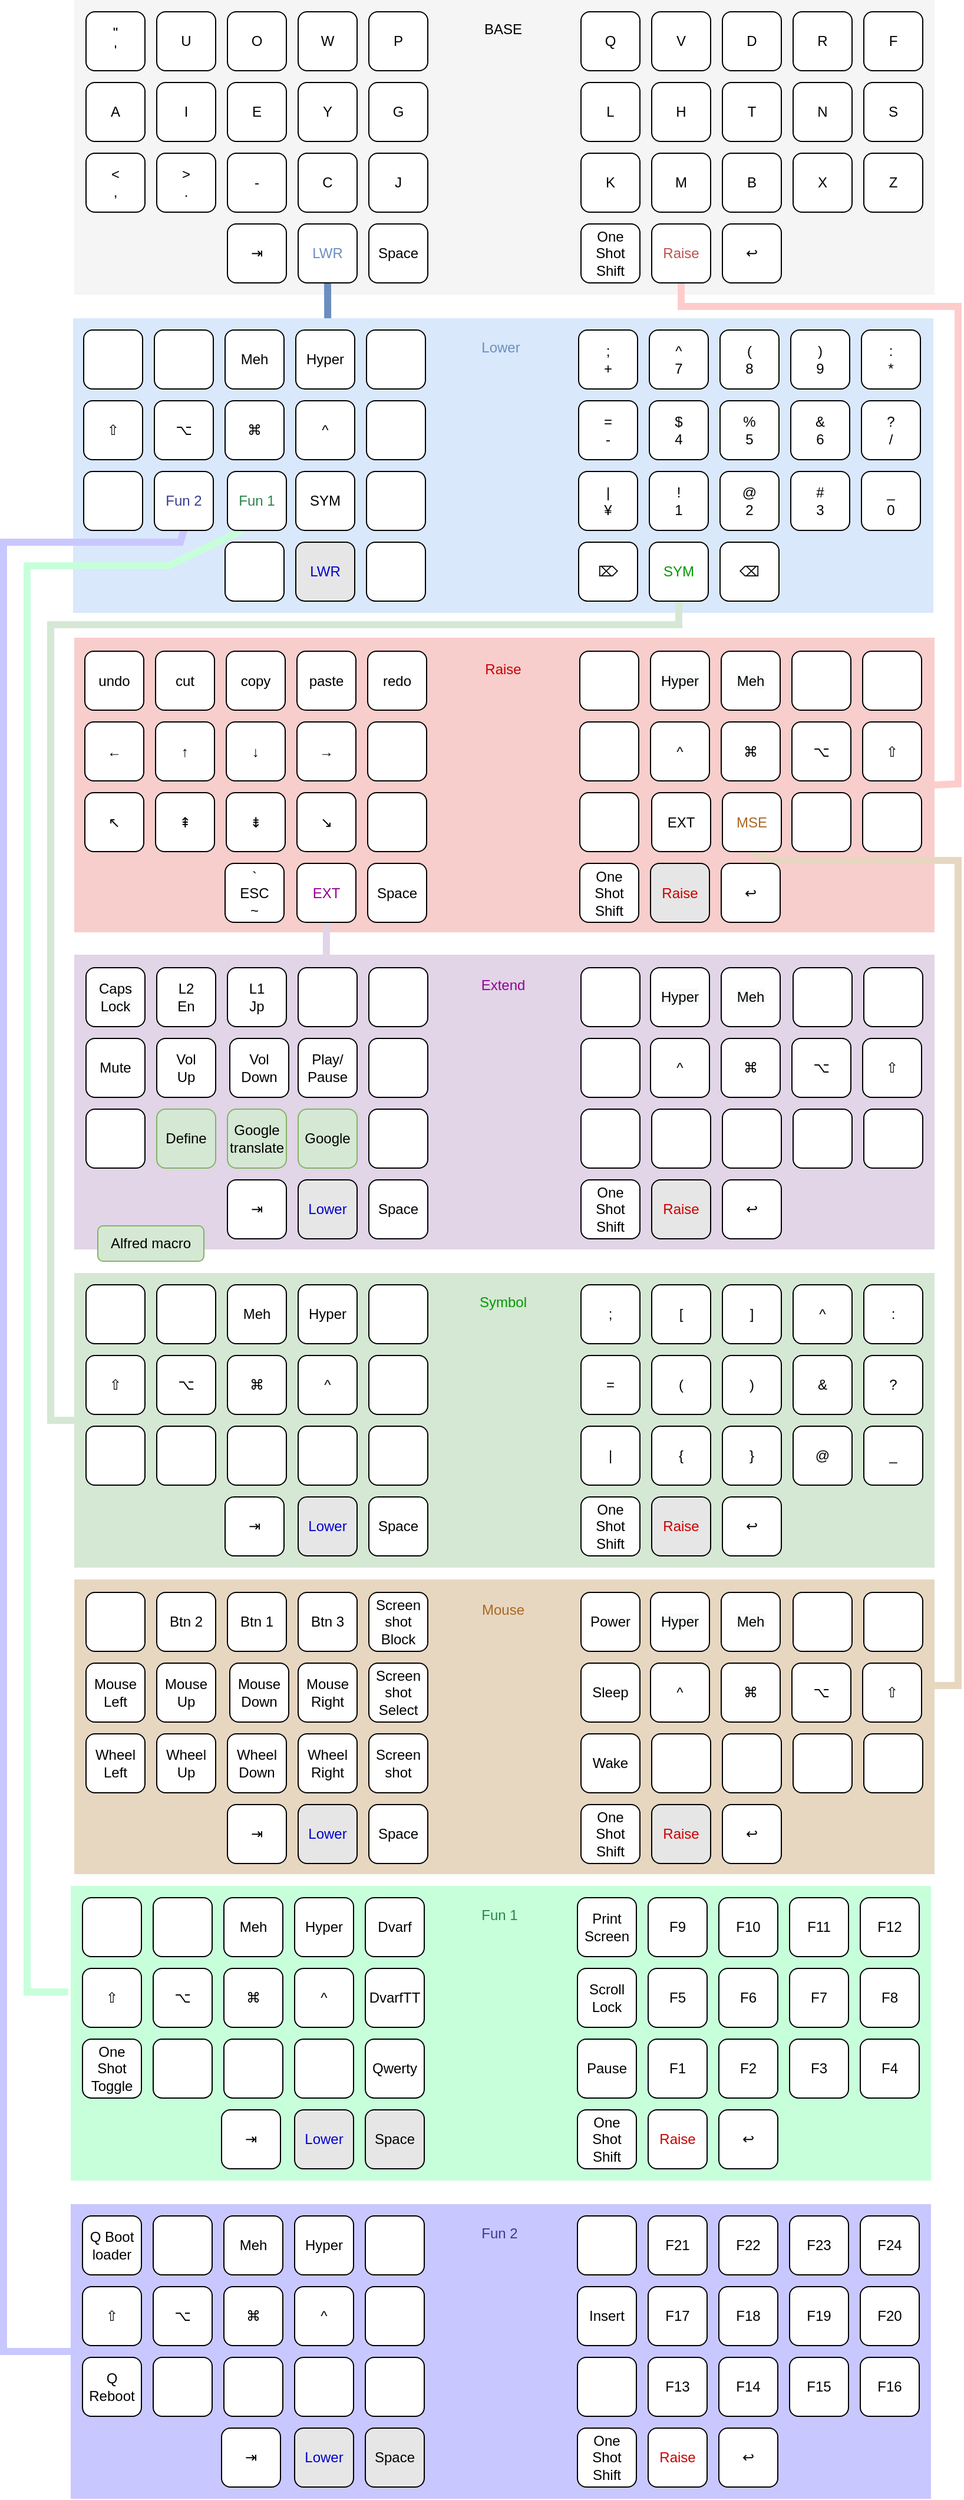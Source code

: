 <mxfile version="21.2.1" type="github">
  <diagram id="D3b2O7mXZaBLHZMrj7lS" name="Page-1">
    <mxGraphModel dx="1681" dy="1191" grid="1" gridSize="10" guides="1" tooltips="1" connect="1" arrows="1" fold="1" page="1" pageScale="1" pageWidth="827" pageHeight="2569" math="0" shadow="0">
      <root>
        <mxCell id="0" />
        <mxCell id="1" parent="0" />
        <mxCell id="jyPOKYWJDwKyRrshBXNK-180" value="" style="rounded=0;whiteSpace=wrap;html=1;fillColor=#dae8fc;strokeColor=none;" parent="1" vertex="1">
          <mxGeometry x="59" y="380" width="730" height="250" as="geometry" />
        </mxCell>
        <mxCell id="jyPOKYWJDwKyRrshBXNK-177" value="" style="rounded=0;whiteSpace=wrap;html=1;fillColor=#D5E8D4;strokeColor=none;" parent="1" vertex="1">
          <mxGeometry x="60" y="1190" width="730" height="250" as="geometry" />
        </mxCell>
        <mxCell id="jyPOKYWJDwKyRrshBXNK-178" value="" style="rounded=0;whiteSpace=wrap;html=1;fillColor=#e1d5e7;strokeColor=none;" parent="1" vertex="1">
          <mxGeometry x="60" y="920" width="730" height="250" as="geometry" />
        </mxCell>
        <mxCell id="jyPOKYWJDwKyRrshBXNK-179" value="" style="rounded=0;whiteSpace=wrap;html=1;fillColor=#f8cecc;strokeColor=none;" parent="1" vertex="1">
          <mxGeometry x="60" y="651" width="730" height="250" as="geometry" />
        </mxCell>
        <mxCell id="jyPOKYWJDwKyRrshBXNK-181" value="" style="rounded=0;whiteSpace=wrap;html=1;fontColor=#333333;fillColor=#f5f5f5;strokeColor=none;" parent="1" vertex="1">
          <mxGeometry x="60" y="110" width="730" height="250" as="geometry" />
        </mxCell>
        <mxCell id="jyPOKYWJDwKyRrshBXNK-1" value="&quot;&lt;br&gt;&#39;" style="rounded=1;whiteSpace=wrap;html=1;" parent="1" vertex="1">
          <mxGeometry x="70" y="120" width="50" height="50" as="geometry" />
        </mxCell>
        <mxCell id="jyPOKYWJDwKyRrshBXNK-2" value="U" style="rounded=1;whiteSpace=wrap;html=1;" parent="1" vertex="1">
          <mxGeometry x="130" y="120" width="50" height="50" as="geometry" />
        </mxCell>
        <mxCell id="jyPOKYWJDwKyRrshBXNK-3" value="O" style="rounded=1;whiteSpace=wrap;html=1;" parent="1" vertex="1">
          <mxGeometry x="190" y="120" width="50" height="50" as="geometry" />
        </mxCell>
        <mxCell id="jyPOKYWJDwKyRrshBXNK-4" value="W" style="rounded=1;whiteSpace=wrap;html=1;" parent="1" vertex="1">
          <mxGeometry x="250" y="120" width="50" height="50" as="geometry" />
        </mxCell>
        <mxCell id="jyPOKYWJDwKyRrshBXNK-5" value="P" style="rounded=1;whiteSpace=wrap;html=1;" parent="1" vertex="1">
          <mxGeometry x="310" y="120" width="50" height="50" as="geometry" />
        </mxCell>
        <mxCell id="jyPOKYWJDwKyRrshBXNK-6" value="A" style="rounded=1;whiteSpace=wrap;html=1;" parent="1" vertex="1">
          <mxGeometry x="70" y="180" width="50" height="50" as="geometry" />
        </mxCell>
        <mxCell id="jyPOKYWJDwKyRrshBXNK-7" value="I" style="rounded=1;whiteSpace=wrap;html=1;" parent="1" vertex="1">
          <mxGeometry x="130" y="180" width="50" height="50" as="geometry" />
        </mxCell>
        <mxCell id="jyPOKYWJDwKyRrshBXNK-8" value="E" style="rounded=1;whiteSpace=wrap;html=1;" parent="1" vertex="1">
          <mxGeometry x="190" y="180" width="50" height="50" as="geometry" />
        </mxCell>
        <mxCell id="jyPOKYWJDwKyRrshBXNK-9" value="Y" style="rounded=1;whiteSpace=wrap;html=1;" parent="1" vertex="1">
          <mxGeometry x="250" y="180" width="50" height="50" as="geometry" />
        </mxCell>
        <mxCell id="jyPOKYWJDwKyRrshBXNK-10" value="G" style="rounded=1;whiteSpace=wrap;html=1;" parent="1" vertex="1">
          <mxGeometry x="310" y="180" width="50" height="50" as="geometry" />
        </mxCell>
        <mxCell id="jyPOKYWJDwKyRrshBXNK-11" value="&amp;lt;&lt;br&gt;," style="rounded=1;whiteSpace=wrap;html=1;" parent="1" vertex="1">
          <mxGeometry x="70" y="240" width="50" height="50" as="geometry" />
        </mxCell>
        <mxCell id="jyPOKYWJDwKyRrshBXNK-12" value="&amp;gt;&lt;br&gt;." style="rounded=1;whiteSpace=wrap;html=1;" parent="1" vertex="1">
          <mxGeometry x="130" y="240" width="50" height="50" as="geometry" />
        </mxCell>
        <mxCell id="jyPOKYWJDwKyRrshBXNK-13" value="-" style="rounded=1;whiteSpace=wrap;html=1;" parent="1" vertex="1">
          <mxGeometry x="190" y="240" width="50" height="50" as="geometry" />
        </mxCell>
        <mxCell id="jyPOKYWJDwKyRrshBXNK-14" value="C" style="rounded=1;whiteSpace=wrap;html=1;" parent="1" vertex="1">
          <mxGeometry x="250" y="240" width="50" height="50" as="geometry" />
        </mxCell>
        <mxCell id="jyPOKYWJDwKyRrshBXNK-15" value="J" style="rounded=1;whiteSpace=wrap;html=1;" parent="1" vertex="1">
          <mxGeometry x="310" y="240" width="50" height="50" as="geometry" />
        </mxCell>
        <mxCell id="jyPOKYWJDwKyRrshBXNK-17" value="Space" style="rounded=1;whiteSpace=wrap;html=1;" parent="1" vertex="1">
          <mxGeometry x="310" y="300" width="50" height="50" as="geometry" />
        </mxCell>
        <mxCell id="jyPOKYWJDwKyRrshBXNK-18" value="Q" style="rounded=1;whiteSpace=wrap;html=1;" parent="1" vertex="1">
          <mxGeometry x="490" y="120" width="50" height="50" as="geometry" />
        </mxCell>
        <mxCell id="jyPOKYWJDwKyRrshBXNK-19" value="V" style="rounded=1;whiteSpace=wrap;html=1;" parent="1" vertex="1">
          <mxGeometry x="550" y="120" width="50" height="50" as="geometry" />
        </mxCell>
        <mxCell id="jyPOKYWJDwKyRrshBXNK-20" value="D" style="rounded=1;whiteSpace=wrap;html=1;" parent="1" vertex="1">
          <mxGeometry x="610" y="120" width="50" height="50" as="geometry" />
        </mxCell>
        <mxCell id="jyPOKYWJDwKyRrshBXNK-21" value="R" style="rounded=1;whiteSpace=wrap;html=1;" parent="1" vertex="1">
          <mxGeometry x="670" y="120" width="50" height="50" as="geometry" />
        </mxCell>
        <mxCell id="jyPOKYWJDwKyRrshBXNK-22" value="F" style="rounded=1;whiteSpace=wrap;html=1;" parent="1" vertex="1">
          <mxGeometry x="730" y="120" width="50" height="50" as="geometry" />
        </mxCell>
        <mxCell id="jyPOKYWJDwKyRrshBXNK-23" value="L" style="rounded=1;whiteSpace=wrap;html=1;" parent="1" vertex="1">
          <mxGeometry x="490" y="180" width="50" height="50" as="geometry" />
        </mxCell>
        <mxCell id="jyPOKYWJDwKyRrshBXNK-24" value="H" style="rounded=1;whiteSpace=wrap;html=1;" parent="1" vertex="1">
          <mxGeometry x="550" y="180" width="50" height="50" as="geometry" />
        </mxCell>
        <mxCell id="jyPOKYWJDwKyRrshBXNK-25" value="T" style="rounded=1;whiteSpace=wrap;html=1;" parent="1" vertex="1">
          <mxGeometry x="610" y="180" width="50" height="50" as="geometry" />
        </mxCell>
        <mxCell id="jyPOKYWJDwKyRrshBXNK-26" value="N" style="rounded=1;whiteSpace=wrap;html=1;" parent="1" vertex="1">
          <mxGeometry x="670" y="180" width="50" height="50" as="geometry" />
        </mxCell>
        <mxCell id="jyPOKYWJDwKyRrshBXNK-27" value="S" style="rounded=1;whiteSpace=wrap;html=1;" parent="1" vertex="1">
          <mxGeometry x="730" y="180" width="50" height="50" as="geometry" />
        </mxCell>
        <mxCell id="jyPOKYWJDwKyRrshBXNK-28" value="K" style="rounded=1;whiteSpace=wrap;html=1;" parent="1" vertex="1">
          <mxGeometry x="490" y="240" width="50" height="50" as="geometry" />
        </mxCell>
        <mxCell id="jyPOKYWJDwKyRrshBXNK-29" value="M" style="rounded=1;whiteSpace=wrap;html=1;" parent="1" vertex="1">
          <mxGeometry x="550" y="240" width="50" height="50" as="geometry" />
        </mxCell>
        <mxCell id="jyPOKYWJDwKyRrshBXNK-30" value="B" style="rounded=1;whiteSpace=wrap;html=1;" parent="1" vertex="1">
          <mxGeometry x="610" y="240" width="50" height="50" as="geometry" />
        </mxCell>
        <mxCell id="jyPOKYWJDwKyRrshBXNK-31" value="X" style="rounded=1;whiteSpace=wrap;html=1;" parent="1" vertex="1">
          <mxGeometry x="670" y="240" width="50" height="50" as="geometry" />
        </mxCell>
        <mxCell id="jyPOKYWJDwKyRrshBXNK-32" value="Z" style="rounded=1;whiteSpace=wrap;html=1;" parent="1" vertex="1">
          <mxGeometry x="730" y="240" width="50" height="50" as="geometry" />
        </mxCell>
        <mxCell id="jyPOKYWJDwKyRrshBXNK-33" value="One Shot Shift" style="rounded=1;whiteSpace=wrap;html=1;" parent="1" vertex="1">
          <mxGeometry x="490" y="300" width="50" height="50" as="geometry" />
        </mxCell>
        <mxCell id="jyPOKYWJDwKyRrshBXNK-35" value="BASE" style="text;html=1;strokeColor=none;fillColor=none;align=center;verticalAlign=middle;whiteSpace=wrap;rounded=0;" parent="1" vertex="1">
          <mxGeometry x="394" y="120" width="60" height="30" as="geometry" />
        </mxCell>
        <mxCell id="jyPOKYWJDwKyRrshBXNK-37" value="" style="rounded=1;whiteSpace=wrap;html=1;" parent="1" vertex="1">
          <mxGeometry x="68" y="390" width="50" height="50" as="geometry" />
        </mxCell>
        <mxCell id="jyPOKYWJDwKyRrshBXNK-38" value="" style="rounded=1;whiteSpace=wrap;html=1;" parent="1" vertex="1">
          <mxGeometry x="128" y="390" width="50" height="50" as="geometry" />
        </mxCell>
        <mxCell id="jyPOKYWJDwKyRrshBXNK-39" value="Meh" style="rounded=1;whiteSpace=wrap;html=1;" parent="1" vertex="1">
          <mxGeometry x="188" y="390" width="50" height="50" as="geometry" />
        </mxCell>
        <mxCell id="jyPOKYWJDwKyRrshBXNK-40" value="Hyper" style="rounded=1;whiteSpace=wrap;html=1;" parent="1" vertex="1">
          <mxGeometry x="248" y="390" width="50" height="50" as="geometry" />
        </mxCell>
        <mxCell id="jyPOKYWJDwKyRrshBXNK-41" value="" style="rounded=1;whiteSpace=wrap;html=1;" parent="1" vertex="1">
          <mxGeometry x="308" y="390" width="50" height="50" as="geometry" />
        </mxCell>
        <mxCell id="jyPOKYWJDwKyRrshBXNK-42" value="⇧" style="rounded=1;whiteSpace=wrap;html=1;" parent="1" vertex="1">
          <mxGeometry x="68" y="450" width="50" height="50" as="geometry" />
        </mxCell>
        <mxCell id="jyPOKYWJDwKyRrshBXNK-43" value="⌥" style="rounded=1;whiteSpace=wrap;html=1;" parent="1" vertex="1">
          <mxGeometry x="128" y="450" width="50" height="50" as="geometry" />
        </mxCell>
        <mxCell id="jyPOKYWJDwKyRrshBXNK-44" value="⌘" style="rounded=1;whiteSpace=wrap;html=1;" parent="1" vertex="1">
          <mxGeometry x="188" y="450" width="50" height="50" as="geometry" />
        </mxCell>
        <mxCell id="jyPOKYWJDwKyRrshBXNK-45" value="^" style="rounded=1;whiteSpace=wrap;html=1;" parent="1" vertex="1">
          <mxGeometry x="248" y="450" width="50" height="50" as="geometry" />
        </mxCell>
        <mxCell id="jyPOKYWJDwKyRrshBXNK-46" value="" style="rounded=1;whiteSpace=wrap;html=1;" parent="1" vertex="1">
          <mxGeometry x="308" y="450" width="50" height="50" as="geometry" />
        </mxCell>
        <mxCell id="jyPOKYWJDwKyRrshBXNK-47" value="" style="rounded=1;whiteSpace=wrap;html=1;" parent="1" vertex="1">
          <mxGeometry x="68" y="510" width="50" height="50" as="geometry" />
        </mxCell>
        <mxCell id="jyPOKYWJDwKyRrshBXNK-51" value="" style="rounded=1;whiteSpace=wrap;html=1;" parent="1" vertex="1">
          <mxGeometry x="308" y="510" width="50" height="50" as="geometry" />
        </mxCell>
        <mxCell id="jyPOKYWJDwKyRrshBXNK-52" value="&lt;font color=&quot;#0000cc&quot;&gt;LWR&lt;/font&gt;" style="rounded=1;whiteSpace=wrap;html=1;fillColor=#E6E6E6;" parent="1" vertex="1">
          <mxGeometry x="248" y="570" width="50" height="50" as="geometry" />
        </mxCell>
        <mxCell id="jyPOKYWJDwKyRrshBXNK-53" value="" style="rounded=1;whiteSpace=wrap;html=1;" parent="1" vertex="1">
          <mxGeometry x="308" y="570" width="50" height="50" as="geometry" />
        </mxCell>
        <mxCell id="jyPOKYWJDwKyRrshBXNK-54" value=";&lt;br&gt;+" style="rounded=1;whiteSpace=wrap;html=1;" parent="1" vertex="1">
          <mxGeometry x="488" y="390" width="50" height="50" as="geometry" />
        </mxCell>
        <mxCell id="jyPOKYWJDwKyRrshBXNK-55" value="^&lt;br&gt;7" style="rounded=1;whiteSpace=wrap;html=1;" parent="1" vertex="1">
          <mxGeometry x="548" y="390" width="50" height="50" as="geometry" />
        </mxCell>
        <mxCell id="jyPOKYWJDwKyRrshBXNK-56" value="(&lt;br&gt;8" style="rounded=1;whiteSpace=wrap;html=1;" parent="1" vertex="1">
          <mxGeometry x="608" y="390" width="50" height="50" as="geometry" />
        </mxCell>
        <mxCell id="jyPOKYWJDwKyRrshBXNK-57" value=")&lt;br&gt;9" style="rounded=1;whiteSpace=wrap;html=1;" parent="1" vertex="1">
          <mxGeometry x="668" y="390" width="50" height="50" as="geometry" />
        </mxCell>
        <mxCell id="jyPOKYWJDwKyRrshBXNK-58" value=":&lt;br&gt;*" style="rounded=1;whiteSpace=wrap;html=1;" parent="1" vertex="1">
          <mxGeometry x="728" y="390" width="50" height="50" as="geometry" />
        </mxCell>
        <mxCell id="jyPOKYWJDwKyRrshBXNK-59" value="=&lt;br&gt;-" style="rounded=1;whiteSpace=wrap;html=1;" parent="1" vertex="1">
          <mxGeometry x="488" y="450" width="50" height="50" as="geometry" />
        </mxCell>
        <mxCell id="jyPOKYWJDwKyRrshBXNK-60" value="$&lt;br&gt;4" style="rounded=1;whiteSpace=wrap;html=1;" parent="1" vertex="1">
          <mxGeometry x="548" y="450" width="50" height="50" as="geometry" />
        </mxCell>
        <mxCell id="jyPOKYWJDwKyRrshBXNK-61" value="%&lt;br&gt;5" style="rounded=1;whiteSpace=wrap;html=1;" parent="1" vertex="1">
          <mxGeometry x="608" y="450" width="50" height="50" as="geometry" />
        </mxCell>
        <mxCell id="jyPOKYWJDwKyRrshBXNK-62" value="&amp;amp;&lt;br&gt;6" style="rounded=1;whiteSpace=wrap;html=1;" parent="1" vertex="1">
          <mxGeometry x="668" y="450" width="50" height="50" as="geometry" />
        </mxCell>
        <mxCell id="jyPOKYWJDwKyRrshBXNK-63" value="?&lt;br&gt;/" style="rounded=1;whiteSpace=wrap;html=1;" parent="1" vertex="1">
          <mxGeometry x="728" y="450" width="50" height="50" as="geometry" />
        </mxCell>
        <mxCell id="jyPOKYWJDwKyRrshBXNK-64" value="|&lt;br&gt;¥" style="rounded=1;whiteSpace=wrap;html=1;" parent="1" vertex="1">
          <mxGeometry x="488" y="510" width="50" height="50" as="geometry" />
        </mxCell>
        <mxCell id="jyPOKYWJDwKyRrshBXNK-65" value="!&lt;br&gt;1" style="rounded=1;whiteSpace=wrap;html=1;" parent="1" vertex="1">
          <mxGeometry x="548" y="510" width="50" height="50" as="geometry" />
        </mxCell>
        <mxCell id="jyPOKYWJDwKyRrshBXNK-66" value="@&lt;br&gt;2" style="rounded=1;whiteSpace=wrap;html=1;" parent="1" vertex="1">
          <mxGeometry x="608" y="510" width="50" height="50" as="geometry" />
        </mxCell>
        <mxCell id="jyPOKYWJDwKyRrshBXNK-67" value="#&lt;br&gt;3" style="rounded=1;whiteSpace=wrap;html=1;" parent="1" vertex="1">
          <mxGeometry x="668" y="510" width="50" height="50" as="geometry" />
        </mxCell>
        <mxCell id="jyPOKYWJDwKyRrshBXNK-68" value="_&lt;br&gt;0" style="rounded=1;whiteSpace=wrap;html=1;" parent="1" vertex="1">
          <mxGeometry x="728" y="510" width="50" height="50" as="geometry" />
        </mxCell>
        <mxCell id="jyPOKYWJDwKyRrshBXNK-69" value="⌦" style="rounded=1;whiteSpace=wrap;html=1;" parent="1" vertex="1">
          <mxGeometry x="488" y="570" width="50" height="50" as="geometry" />
        </mxCell>
        <mxCell id="jyPOKYWJDwKyRrshBXNK-71" value="Lower" style="text;html=1;strokeColor=none;fillColor=none;align=center;verticalAlign=middle;whiteSpace=wrap;rounded=0;fontColor=#6C8EBF;" parent="1" vertex="1">
          <mxGeometry x="392" y="390" width="60" height="30" as="geometry" />
        </mxCell>
        <mxCell id="jyPOKYWJDwKyRrshBXNK-72" value="undo" style="rounded=1;whiteSpace=wrap;html=1;" parent="1" vertex="1">
          <mxGeometry x="69" y="662.5" width="50" height="50" as="geometry" />
        </mxCell>
        <mxCell id="jyPOKYWJDwKyRrshBXNK-73" value="cut" style="rounded=1;whiteSpace=wrap;html=1;" parent="1" vertex="1">
          <mxGeometry x="129" y="662.5" width="50" height="50" as="geometry" />
        </mxCell>
        <mxCell id="jyPOKYWJDwKyRrshBXNK-74" value="copy" style="rounded=1;whiteSpace=wrap;html=1;" parent="1" vertex="1">
          <mxGeometry x="189" y="662.5" width="50" height="50" as="geometry" />
        </mxCell>
        <mxCell id="jyPOKYWJDwKyRrshBXNK-75" value="paste" style="rounded=1;whiteSpace=wrap;html=1;" parent="1" vertex="1">
          <mxGeometry x="249" y="662.5" width="50" height="50" as="geometry" />
        </mxCell>
        <mxCell id="jyPOKYWJDwKyRrshBXNK-76" value="redo" style="rounded=1;whiteSpace=wrap;html=1;" parent="1" vertex="1">
          <mxGeometry x="309" y="662.5" width="50" height="50" as="geometry" />
        </mxCell>
        <mxCell id="jyPOKYWJDwKyRrshBXNK-77" value="←" style="rounded=1;whiteSpace=wrap;html=1;" parent="1" vertex="1">
          <mxGeometry x="69" y="722.5" width="50" height="50" as="geometry" />
        </mxCell>
        <mxCell id="jyPOKYWJDwKyRrshBXNK-78" value="↑" style="rounded=1;whiteSpace=wrap;html=1;" parent="1" vertex="1">
          <mxGeometry x="129" y="722.5" width="50" height="50" as="geometry" />
        </mxCell>
        <mxCell id="jyPOKYWJDwKyRrshBXNK-79" value="↓" style="rounded=1;whiteSpace=wrap;html=1;" parent="1" vertex="1">
          <mxGeometry x="189" y="722.5" width="50" height="50" as="geometry" />
        </mxCell>
        <mxCell id="jyPOKYWJDwKyRrshBXNK-80" value="→" style="rounded=1;whiteSpace=wrap;html=1;" parent="1" vertex="1">
          <mxGeometry x="249" y="722.5" width="50" height="50" as="geometry" />
        </mxCell>
        <mxCell id="jyPOKYWJDwKyRrshBXNK-81" value="" style="rounded=1;whiteSpace=wrap;html=1;" parent="1" vertex="1">
          <mxGeometry x="309" y="722.5" width="50" height="50" as="geometry" />
        </mxCell>
        <mxCell id="jyPOKYWJDwKyRrshBXNK-82" value="↖" style="rounded=1;whiteSpace=wrap;html=1;" parent="1" vertex="1">
          <mxGeometry x="69" y="782.5" width="50" height="50" as="geometry" />
        </mxCell>
        <mxCell id="jyPOKYWJDwKyRrshBXNK-83" value="⇞" style="rounded=1;whiteSpace=wrap;html=1;" parent="1" vertex="1">
          <mxGeometry x="129" y="782.5" width="50" height="50" as="geometry" />
        </mxCell>
        <mxCell id="jyPOKYWJDwKyRrshBXNK-84" value="⇟" style="rounded=1;whiteSpace=wrap;html=1;" parent="1" vertex="1">
          <mxGeometry x="189" y="782.5" width="50" height="50" as="geometry" />
        </mxCell>
        <mxCell id="jyPOKYWJDwKyRrshBXNK-85" value="↘" style="rounded=1;whiteSpace=wrap;html=1;" parent="1" vertex="1">
          <mxGeometry x="249" y="782.5" width="50" height="50" as="geometry" />
        </mxCell>
        <mxCell id="jyPOKYWJDwKyRrshBXNK-86" value="" style="rounded=1;whiteSpace=wrap;html=1;" parent="1" vertex="1">
          <mxGeometry x="309" y="782.5" width="50" height="50" as="geometry" />
        </mxCell>
        <mxCell id="jyPOKYWJDwKyRrshBXNK-88" value="Space" style="rounded=1;whiteSpace=wrap;html=1;" parent="1" vertex="1">
          <mxGeometry x="309" y="842.5" width="50" height="50" as="geometry" />
        </mxCell>
        <mxCell id="jyPOKYWJDwKyRrshBXNK-89" value="" style="rounded=1;whiteSpace=wrap;html=1;" parent="1" vertex="1">
          <mxGeometry x="489" y="662.5" width="50" height="50" as="geometry" />
        </mxCell>
        <mxCell id="jyPOKYWJDwKyRrshBXNK-90" value="&lt;span style=&quot;caret-color: rgb(0, 0, 0); color: rgb(0, 0, 0); font-family: Helvetica; font-size: 12px; font-style: normal; font-variant-caps: normal; font-weight: 400; letter-spacing: normal; text-align: center; text-indent: 0px; text-transform: none; word-spacing: 0px; -webkit-text-stroke-width: 0px; background-color: rgb(248, 249, 250); text-decoration: none; float: none; display: inline !important;&quot;&gt;Hyper&lt;/span&gt;" style="rounded=1;whiteSpace=wrap;html=1;" parent="1" vertex="1">
          <mxGeometry x="549" y="662.5" width="50" height="50" as="geometry" />
        </mxCell>
        <mxCell id="jyPOKYWJDwKyRrshBXNK-91" value="&lt;span style=&quot;caret-color: rgb(0, 0, 0); color: rgb(0, 0, 0); font-family: Helvetica; font-size: 12px; font-style: normal; font-variant-caps: normal; font-weight: 400; letter-spacing: normal; text-align: center; text-indent: 0px; text-transform: none; word-spacing: 0px; -webkit-text-stroke-width: 0px; background-color: rgb(248, 249, 250); text-decoration: none; float: none; display: inline !important;&quot;&gt;Meh&lt;/span&gt;" style="rounded=1;whiteSpace=wrap;html=1;" parent="1" vertex="1">
          <mxGeometry x="609" y="662.5" width="50" height="50" as="geometry" />
        </mxCell>
        <mxCell id="jyPOKYWJDwKyRrshBXNK-92" value="" style="rounded=1;whiteSpace=wrap;html=1;" parent="1" vertex="1">
          <mxGeometry x="669" y="662.5" width="50" height="50" as="geometry" />
        </mxCell>
        <mxCell id="jyPOKYWJDwKyRrshBXNK-93" value="" style="rounded=1;whiteSpace=wrap;html=1;" parent="1" vertex="1">
          <mxGeometry x="729" y="662.5" width="50" height="50" as="geometry" />
        </mxCell>
        <mxCell id="jyPOKYWJDwKyRrshBXNK-94" value="" style="rounded=1;whiteSpace=wrap;html=1;" parent="1" vertex="1">
          <mxGeometry x="489" y="722.5" width="50" height="50" as="geometry" />
        </mxCell>
        <mxCell id="jyPOKYWJDwKyRrshBXNK-95" value="^" style="rounded=1;whiteSpace=wrap;html=1;" parent="1" vertex="1">
          <mxGeometry x="549" y="722.5" width="50" height="50" as="geometry" />
        </mxCell>
        <mxCell id="jyPOKYWJDwKyRrshBXNK-96" value="⌘" style="rounded=1;whiteSpace=wrap;html=1;" parent="1" vertex="1">
          <mxGeometry x="609" y="722.5" width="50" height="50" as="geometry" />
        </mxCell>
        <mxCell id="jyPOKYWJDwKyRrshBXNK-97" value="⌥" style="rounded=1;whiteSpace=wrap;html=1;" parent="1" vertex="1">
          <mxGeometry x="669" y="722.5" width="50" height="50" as="geometry" />
        </mxCell>
        <mxCell id="jyPOKYWJDwKyRrshBXNK-98" value="⇧" style="rounded=1;whiteSpace=wrap;html=1;" parent="1" vertex="1">
          <mxGeometry x="729" y="722.5" width="50" height="50" as="geometry" />
        </mxCell>
        <mxCell id="jyPOKYWJDwKyRrshBXNK-99" value="" style="rounded=1;whiteSpace=wrap;html=1;" parent="1" vertex="1">
          <mxGeometry x="489" y="782.5" width="50" height="50" as="geometry" />
        </mxCell>
        <mxCell id="jyPOKYWJDwKyRrshBXNK-103" value="" style="rounded=1;whiteSpace=wrap;html=1;" parent="1" vertex="1">
          <mxGeometry x="729" y="782.5" width="50" height="50" as="geometry" />
        </mxCell>
        <mxCell id="jyPOKYWJDwKyRrshBXNK-104" value="One Shot Shift" style="rounded=1;whiteSpace=wrap;html=1;" parent="1" vertex="1">
          <mxGeometry x="489" y="842.5" width="50" height="50" as="geometry" />
        </mxCell>
        <mxCell id="jyPOKYWJDwKyRrshBXNK-105" value="Raise" style="rounded=1;whiteSpace=wrap;html=1;fontColor=#CC0000;fillColor=#E6E6E6;" parent="1" vertex="1">
          <mxGeometry x="549" y="842.5" width="50" height="50" as="geometry" />
        </mxCell>
        <mxCell id="jyPOKYWJDwKyRrshBXNK-106" value="Raise" style="text;html=1;strokeColor=none;fillColor=none;align=center;verticalAlign=middle;whiteSpace=wrap;rounded=0;fontColor=#CC0000;" parent="1" vertex="1">
          <mxGeometry x="394" y="662.5" width="60" height="30" as="geometry" />
        </mxCell>
        <mxCell id="jyPOKYWJDwKyRrshBXNK-107" value="&lt;span style=&quot;caret-color: rgb(0, 0, 0); color: rgb(0, 0, 0); font-family: Helvetica; font-size: 12px; font-style: normal; font-variant-caps: normal; font-weight: 400; letter-spacing: normal; text-align: center; text-indent: 0px; text-transform: none; word-spacing: 0px; -webkit-text-stroke-width: 0px; background-color: rgb(248, 249, 250); text-decoration: none; float: none; display: inline !important;&quot;&gt;Caps&lt;/span&gt;&lt;br style=&quot;caret-color: rgb(0, 0, 0); color: rgb(0, 0, 0); font-family: Helvetica; font-size: 12px; font-style: normal; font-variant-caps: normal; font-weight: 400; letter-spacing: normal; text-align: center; text-indent: 0px; text-transform: none; word-spacing: 0px; -webkit-text-stroke-width: 0px; text-decoration: none;&quot;&gt;&lt;span style=&quot;caret-color: rgb(0, 0, 0); color: rgb(0, 0, 0); font-family: Helvetica; font-size: 12px; font-style: normal; font-variant-caps: normal; font-weight: 400; letter-spacing: normal; text-align: center; text-indent: 0px; text-transform: none; word-spacing: 0px; -webkit-text-stroke-width: 0px; background-color: rgb(248, 249, 250); text-decoration: none; float: none; display: inline !important;&quot;&gt;Lock&lt;/span&gt;" style="rounded=1;whiteSpace=wrap;html=1;" parent="1" vertex="1">
          <mxGeometry x="70" y="931" width="50" height="50" as="geometry" />
        </mxCell>
        <mxCell id="jyPOKYWJDwKyRrshBXNK-108" value="L2&lt;br&gt;En" style="rounded=1;whiteSpace=wrap;html=1;" parent="1" vertex="1">
          <mxGeometry x="130" y="931" width="50" height="50" as="geometry" />
        </mxCell>
        <mxCell id="jyPOKYWJDwKyRrshBXNK-109" value="L1&lt;br&gt;Jp" style="rounded=1;whiteSpace=wrap;html=1;" parent="1" vertex="1">
          <mxGeometry x="190" y="931" width="50" height="50" as="geometry" />
        </mxCell>
        <mxCell id="jyPOKYWJDwKyRrshBXNK-110" value="" style="rounded=1;whiteSpace=wrap;html=1;" parent="1" vertex="1">
          <mxGeometry x="250" y="931" width="50" height="50" as="geometry" />
        </mxCell>
        <mxCell id="jyPOKYWJDwKyRrshBXNK-111" value="" style="rounded=1;whiteSpace=wrap;html=1;" parent="1" vertex="1">
          <mxGeometry x="310" y="931" width="50" height="50" as="geometry" />
        </mxCell>
        <mxCell id="jyPOKYWJDwKyRrshBXNK-112" value="Mute" style="rounded=1;whiteSpace=wrap;html=1;" parent="1" vertex="1">
          <mxGeometry x="70" y="991" width="50" height="50" as="geometry" />
        </mxCell>
        <mxCell id="jyPOKYWJDwKyRrshBXNK-113" value="Vol&lt;br&gt;Up" style="rounded=1;whiteSpace=wrap;html=1;" parent="1" vertex="1">
          <mxGeometry x="130" y="991" width="50" height="50" as="geometry" />
        </mxCell>
        <mxCell id="jyPOKYWJDwKyRrshBXNK-114" value="Vol&lt;br&gt;Down" style="rounded=1;whiteSpace=wrap;html=1;" parent="1" vertex="1">
          <mxGeometry x="192" y="991" width="50" height="50" as="geometry" />
        </mxCell>
        <mxCell id="jyPOKYWJDwKyRrshBXNK-115" value="Play/&lt;br&gt;Pause" style="rounded=1;whiteSpace=wrap;html=1;" parent="1" vertex="1">
          <mxGeometry x="250" y="991" width="50" height="50" as="geometry" />
        </mxCell>
        <mxCell id="jyPOKYWJDwKyRrshBXNK-116" value="" style="rounded=1;whiteSpace=wrap;html=1;" parent="1" vertex="1">
          <mxGeometry x="310" y="991" width="50" height="50" as="geometry" />
        </mxCell>
        <mxCell id="jyPOKYWJDwKyRrshBXNK-117" value="" style="rounded=1;whiteSpace=wrap;html=1;" parent="1" vertex="1">
          <mxGeometry x="70" y="1051" width="50" height="50" as="geometry" />
        </mxCell>
        <mxCell id="jyPOKYWJDwKyRrshBXNK-121" value="" style="rounded=1;whiteSpace=wrap;html=1;" parent="1" vertex="1">
          <mxGeometry x="310" y="1051" width="50" height="50" as="geometry" />
        </mxCell>
        <mxCell id="jyPOKYWJDwKyRrshBXNK-122" value="&lt;font color=&quot;#0000cc&quot;&gt;Lower&lt;/font&gt;" style="rounded=1;whiteSpace=wrap;html=1;fillColor=#E6E6E6;" parent="1" vertex="1">
          <mxGeometry x="250" y="1111" width="50" height="50" as="geometry" />
        </mxCell>
        <mxCell id="jyPOKYWJDwKyRrshBXNK-123" value="Space" style="rounded=1;whiteSpace=wrap;html=1;" parent="1" vertex="1">
          <mxGeometry x="310" y="1111" width="50" height="50" as="geometry" />
        </mxCell>
        <mxCell id="jyPOKYWJDwKyRrshBXNK-124" value="" style="rounded=1;whiteSpace=wrap;html=1;" parent="1" vertex="1">
          <mxGeometry x="490" y="931" width="50" height="50" as="geometry" />
        </mxCell>
        <mxCell id="jyPOKYWJDwKyRrshBXNK-127" value="" style="rounded=1;whiteSpace=wrap;html=1;fontSize=11;" parent="1" vertex="1">
          <mxGeometry x="670" y="931" width="50" height="50" as="geometry" />
        </mxCell>
        <mxCell id="jyPOKYWJDwKyRrshBXNK-128" value="" style="rounded=1;whiteSpace=wrap;html=1;" parent="1" vertex="1">
          <mxGeometry x="730" y="931" width="50" height="50" as="geometry" />
        </mxCell>
        <mxCell id="jyPOKYWJDwKyRrshBXNK-129" value="" style="rounded=1;whiteSpace=wrap;html=1;" parent="1" vertex="1">
          <mxGeometry x="490" y="991" width="50" height="50" as="geometry" />
        </mxCell>
        <mxCell id="jyPOKYWJDwKyRrshBXNK-134" value="" style="rounded=1;whiteSpace=wrap;html=1;" parent="1" vertex="1">
          <mxGeometry x="490" y="1051" width="50" height="50" as="geometry" />
        </mxCell>
        <mxCell id="jyPOKYWJDwKyRrshBXNK-135" value="" style="rounded=1;whiteSpace=wrap;html=1;" parent="1" vertex="1">
          <mxGeometry x="550" y="1051" width="50" height="50" as="geometry" />
        </mxCell>
        <mxCell id="jyPOKYWJDwKyRrshBXNK-136" value="" style="rounded=1;whiteSpace=wrap;html=1;" parent="1" vertex="1">
          <mxGeometry x="610" y="1051" width="50" height="50" as="geometry" />
        </mxCell>
        <mxCell id="jyPOKYWJDwKyRrshBXNK-137" value="" style="rounded=1;whiteSpace=wrap;html=1;" parent="1" vertex="1">
          <mxGeometry x="670" y="1051" width="50" height="50" as="geometry" />
        </mxCell>
        <mxCell id="jyPOKYWJDwKyRrshBXNK-138" value="" style="rounded=1;whiteSpace=wrap;html=1;" parent="1" vertex="1">
          <mxGeometry x="730" y="1051" width="50" height="50" as="geometry" />
        </mxCell>
        <mxCell id="jyPOKYWJDwKyRrshBXNK-139" value="One Shot Shift" style="rounded=1;whiteSpace=wrap;html=1;" parent="1" vertex="1">
          <mxGeometry x="490" y="1111" width="50" height="50" as="geometry" />
        </mxCell>
        <mxCell id="jyPOKYWJDwKyRrshBXNK-140" value="&lt;font color=&quot;#cc0000&quot;&gt;Raise&lt;/font&gt;" style="rounded=1;whiteSpace=wrap;html=1;fillColor=#E6E6E6;" parent="1" vertex="1">
          <mxGeometry x="550" y="1111" width="50" height="50" as="geometry" />
        </mxCell>
        <mxCell id="jyPOKYWJDwKyRrshBXNK-141" value="&lt;font color=&quot;#940094&quot;&gt;Extend&lt;/font&gt;" style="text;html=1;strokeColor=none;fillColor=none;align=center;verticalAlign=middle;whiteSpace=wrap;rounded=0;" parent="1" vertex="1">
          <mxGeometry x="394" y="931" width="60" height="30" as="geometry" />
        </mxCell>
        <mxCell id="jyPOKYWJDwKyRrshBXNK-142" value="" style="rounded=1;whiteSpace=wrap;html=1;" parent="1" vertex="1">
          <mxGeometry x="70" y="1200" width="50" height="50" as="geometry" />
        </mxCell>
        <mxCell id="jyPOKYWJDwKyRrshBXNK-143" value="" style="rounded=1;whiteSpace=wrap;html=1;" parent="1" vertex="1">
          <mxGeometry x="130" y="1200" width="50" height="50" as="geometry" />
        </mxCell>
        <mxCell id="jyPOKYWJDwKyRrshBXNK-144" value="Meh" style="rounded=1;whiteSpace=wrap;html=1;" parent="1" vertex="1">
          <mxGeometry x="190" y="1200" width="50" height="50" as="geometry" />
        </mxCell>
        <mxCell id="jyPOKYWJDwKyRrshBXNK-145" value="Hyper" style="rounded=1;whiteSpace=wrap;html=1;" parent="1" vertex="1">
          <mxGeometry x="250" y="1200" width="50" height="50" as="geometry" />
        </mxCell>
        <mxCell id="jyPOKYWJDwKyRrshBXNK-146" value="" style="rounded=1;whiteSpace=wrap;html=1;" parent="1" vertex="1">
          <mxGeometry x="310" y="1200" width="50" height="50" as="geometry" />
        </mxCell>
        <mxCell id="jyPOKYWJDwKyRrshBXNK-147" value="⇧" style="rounded=1;whiteSpace=wrap;html=1;" parent="1" vertex="1">
          <mxGeometry x="70" y="1260" width="50" height="50" as="geometry" />
        </mxCell>
        <mxCell id="jyPOKYWJDwKyRrshBXNK-148" value="⌥" style="rounded=1;whiteSpace=wrap;html=1;" parent="1" vertex="1">
          <mxGeometry x="130" y="1260" width="50" height="50" as="geometry" />
        </mxCell>
        <mxCell id="jyPOKYWJDwKyRrshBXNK-149" value="⌘" style="rounded=1;whiteSpace=wrap;html=1;" parent="1" vertex="1">
          <mxGeometry x="190" y="1260" width="50" height="50" as="geometry" />
        </mxCell>
        <mxCell id="jyPOKYWJDwKyRrshBXNK-150" value="^" style="rounded=1;whiteSpace=wrap;html=1;" parent="1" vertex="1">
          <mxGeometry x="250" y="1260" width="50" height="50" as="geometry" />
        </mxCell>
        <mxCell id="jyPOKYWJDwKyRrshBXNK-151" value="" style="rounded=1;whiteSpace=wrap;html=1;" parent="1" vertex="1">
          <mxGeometry x="310" y="1260" width="50" height="50" as="geometry" />
        </mxCell>
        <mxCell id="jyPOKYWJDwKyRrshBXNK-152" value="" style="rounded=1;whiteSpace=wrap;html=1;" parent="1" vertex="1">
          <mxGeometry x="70" y="1320" width="50" height="50" as="geometry" />
        </mxCell>
        <mxCell id="jyPOKYWJDwKyRrshBXNK-153" value="" style="rounded=1;whiteSpace=wrap;html=1;" parent="1" vertex="1">
          <mxGeometry x="130" y="1320" width="50" height="50" as="geometry" />
        </mxCell>
        <mxCell id="jyPOKYWJDwKyRrshBXNK-154" value="" style="rounded=1;whiteSpace=wrap;html=1;" parent="1" vertex="1">
          <mxGeometry x="190" y="1320" width="50" height="50" as="geometry" />
        </mxCell>
        <mxCell id="jyPOKYWJDwKyRrshBXNK-155" value="" style="rounded=1;whiteSpace=wrap;html=1;" parent="1" vertex="1">
          <mxGeometry x="250" y="1320" width="50" height="50" as="geometry" />
        </mxCell>
        <mxCell id="jyPOKYWJDwKyRrshBXNK-156" value="" style="rounded=1;whiteSpace=wrap;html=1;" parent="1" vertex="1">
          <mxGeometry x="310" y="1320" width="50" height="50" as="geometry" />
        </mxCell>
        <mxCell id="jyPOKYWJDwKyRrshBXNK-157" value="&lt;font color=&quot;#0000cc&quot;&gt;Lower&lt;/font&gt;" style="rounded=1;whiteSpace=wrap;html=1;fillColor=#E6E6E6;" parent="1" vertex="1">
          <mxGeometry x="250" y="1380" width="50" height="50" as="geometry" />
        </mxCell>
        <mxCell id="jyPOKYWJDwKyRrshBXNK-158" value="Space" style="rounded=1;whiteSpace=wrap;html=1;fillColor=#FFFFFF;" parent="1" vertex="1">
          <mxGeometry x="310" y="1380" width="50" height="50" as="geometry" />
        </mxCell>
        <mxCell id="jyPOKYWJDwKyRrshBXNK-159" value=";" style="rounded=1;whiteSpace=wrap;html=1;" parent="1" vertex="1">
          <mxGeometry x="490" y="1200" width="50" height="50" as="geometry" />
        </mxCell>
        <mxCell id="jyPOKYWJDwKyRrshBXNK-160" value="[" style="rounded=1;whiteSpace=wrap;html=1;" parent="1" vertex="1">
          <mxGeometry x="550" y="1200" width="50" height="50" as="geometry" />
        </mxCell>
        <mxCell id="jyPOKYWJDwKyRrshBXNK-161" value="]" style="rounded=1;whiteSpace=wrap;html=1;" parent="1" vertex="1">
          <mxGeometry x="610" y="1200" width="50" height="50" as="geometry" />
        </mxCell>
        <mxCell id="jyPOKYWJDwKyRrshBXNK-162" value="^" style="rounded=1;whiteSpace=wrap;html=1;" parent="1" vertex="1">
          <mxGeometry x="670" y="1200" width="50" height="50" as="geometry" />
        </mxCell>
        <mxCell id="jyPOKYWJDwKyRrshBXNK-163" value=":" style="rounded=1;whiteSpace=wrap;html=1;" parent="1" vertex="1">
          <mxGeometry x="730" y="1200" width="50" height="50" as="geometry" />
        </mxCell>
        <mxCell id="jyPOKYWJDwKyRrshBXNK-164" value="=" style="rounded=1;whiteSpace=wrap;html=1;" parent="1" vertex="1">
          <mxGeometry x="490" y="1260" width="50" height="50" as="geometry" />
        </mxCell>
        <mxCell id="jyPOKYWJDwKyRrshBXNK-165" value="(" style="rounded=1;whiteSpace=wrap;html=1;" parent="1" vertex="1">
          <mxGeometry x="550" y="1260" width="50" height="50" as="geometry" />
        </mxCell>
        <mxCell id="jyPOKYWJDwKyRrshBXNK-166" value=")" style="rounded=1;whiteSpace=wrap;html=1;" parent="1" vertex="1">
          <mxGeometry x="610" y="1260" width="50" height="50" as="geometry" />
        </mxCell>
        <mxCell id="jyPOKYWJDwKyRrshBXNK-167" value="&amp;amp;" style="rounded=1;whiteSpace=wrap;html=1;" parent="1" vertex="1">
          <mxGeometry x="670" y="1260" width="50" height="50" as="geometry" />
        </mxCell>
        <mxCell id="jyPOKYWJDwKyRrshBXNK-168" value="?" style="rounded=1;whiteSpace=wrap;html=1;" parent="1" vertex="1">
          <mxGeometry x="730" y="1260" width="50" height="50" as="geometry" />
        </mxCell>
        <mxCell id="jyPOKYWJDwKyRrshBXNK-169" value="|" style="rounded=1;whiteSpace=wrap;html=1;" parent="1" vertex="1">
          <mxGeometry x="490" y="1320" width="50" height="50" as="geometry" />
        </mxCell>
        <mxCell id="jyPOKYWJDwKyRrshBXNK-170" value="{" style="rounded=1;whiteSpace=wrap;html=1;" parent="1" vertex="1">
          <mxGeometry x="550" y="1320" width="50" height="50" as="geometry" />
        </mxCell>
        <mxCell id="jyPOKYWJDwKyRrshBXNK-171" value="}" style="rounded=1;whiteSpace=wrap;html=1;" parent="1" vertex="1">
          <mxGeometry x="610" y="1320" width="50" height="50" as="geometry" />
        </mxCell>
        <mxCell id="jyPOKYWJDwKyRrshBXNK-172" value="@" style="rounded=1;whiteSpace=wrap;html=1;" parent="1" vertex="1">
          <mxGeometry x="670" y="1320" width="50" height="50" as="geometry" />
        </mxCell>
        <mxCell id="jyPOKYWJDwKyRrshBXNK-173" value="_" style="rounded=1;whiteSpace=wrap;html=1;" parent="1" vertex="1">
          <mxGeometry x="730" y="1320" width="50" height="50" as="geometry" />
        </mxCell>
        <mxCell id="jyPOKYWJDwKyRrshBXNK-174" value="One Shot Shift" style="rounded=1;whiteSpace=wrap;html=1;" parent="1" vertex="1">
          <mxGeometry x="490" y="1380" width="50" height="50" as="geometry" />
        </mxCell>
        <mxCell id="jyPOKYWJDwKyRrshBXNK-175" value="&lt;font color=&quot;#cc0000&quot;&gt;Raise&lt;/font&gt;" style="rounded=1;whiteSpace=wrap;html=1;fillColor=#E6E6E6;" parent="1" vertex="1">
          <mxGeometry x="550" y="1380" width="50" height="50" as="geometry" />
        </mxCell>
        <mxCell id="jyPOKYWJDwKyRrshBXNK-176" value="&lt;font color=&quot;#009900&quot;&gt;&lt;span style=&quot;caret-color: rgb(0, 153, 0);&quot;&gt;Symbol&lt;/span&gt;&lt;/font&gt;" style="text;html=1;strokeColor=none;fillColor=none;align=center;verticalAlign=middle;whiteSpace=wrap;rounded=0;" parent="1" vertex="1">
          <mxGeometry x="394" y="1200" width="60" height="30" as="geometry" />
        </mxCell>
        <mxCell id="jyPOKYWJDwKyRrshBXNK-186" value="" style="endArrow=none;html=1;rounded=0;fontColor=#0000CC;exitX=0.296;exitY=0;exitDx=0;exitDy=0;exitPerimeter=0;strokeColor=#6c8ebf;strokeWidth=6;fillColor=#dae8fc;" parent="1" source="jyPOKYWJDwKyRrshBXNK-180" edge="1">
          <mxGeometry width="50" height="50" relative="1" as="geometry">
            <mxPoint x="275" y="380" as="sourcePoint" />
            <mxPoint x="275" y="350" as="targetPoint" />
            <Array as="points" />
          </mxGeometry>
        </mxCell>
        <mxCell id="jyPOKYWJDwKyRrshBXNK-16" value="&lt;font color=&quot;#6c8ebf&quot;&gt;LWR&lt;/font&gt;" style="rounded=1;whiteSpace=wrap;html=1;fontColor=#0000CC;" parent="1" vertex="1">
          <mxGeometry x="250" y="300" width="50" height="50" as="geometry" />
        </mxCell>
        <mxCell id="jyPOKYWJDwKyRrshBXNK-187" value="" style="endArrow=none;html=1;rounded=0;fontColor=#0000CC;strokeColor=#FFCCCC;strokeWidth=6;exitX=0.5;exitY=1;exitDx=0;exitDy=0;entryX=1;entryY=0.5;entryDx=0;entryDy=0;" parent="1" source="jyPOKYWJDwKyRrshBXNK-34" target="jyPOKYWJDwKyRrshBXNK-179" edge="1">
          <mxGeometry width="50" height="50" relative="1" as="geometry">
            <mxPoint x="640" y="330" as="sourcePoint" />
            <mxPoint x="810" y="790" as="targetPoint" />
            <Array as="points">
              <mxPoint x="575" y="370" />
              <mxPoint x="810" y="370" />
              <mxPoint x="810" y="775" />
            </Array>
          </mxGeometry>
        </mxCell>
        <mxCell id="jyPOKYWJDwKyRrshBXNK-34" value="&lt;font color=&quot;#b85450&quot;&gt;Raise&lt;/font&gt;" style="rounded=1;whiteSpace=wrap;html=1;fontColor=#CC0000;" parent="1" vertex="1">
          <mxGeometry x="550" y="300" width="50" height="50" as="geometry" />
        </mxCell>
        <mxCell id="jyPOKYWJDwKyRrshBXNK-189" value="" style="endArrow=none;html=1;rounded=0;fontColor=#0000CC;strokeColor=#D5E8D4;strokeWidth=6;entryX=0.5;entryY=1;entryDx=0;entryDy=0;exitX=0;exitY=0.5;exitDx=0;exitDy=0;" parent="1" source="jyPOKYWJDwKyRrshBXNK-177" target="jyPOKYWJDwKyRrshBXNK-70" edge="1">
          <mxGeometry width="50" height="50" relative="1" as="geometry">
            <mxPoint x="40" y="1040" as="sourcePoint" />
            <mxPoint x="464" y="600" as="targetPoint" />
            <Array as="points">
              <mxPoint x="40" y="1315" />
              <mxPoint x="40" y="640" />
              <mxPoint x="573" y="640" />
            </Array>
          </mxGeometry>
        </mxCell>
        <mxCell id="jyPOKYWJDwKyRrshBXNK-190" value="" style="endArrow=none;html=1;rounded=0;fontColor=#0000CC;strokeColor=#E1D5E7;strokeWidth=6;entryX=0.293;entryY=0.005;entryDx=0;entryDy=0;entryPerimeter=0;exitX=0.5;exitY=1;exitDx=0;exitDy=0;" parent="1" source="jyPOKYWJDwKyRrshBXNK-87" target="jyPOKYWJDwKyRrshBXNK-178" edge="1">
          <mxGeometry width="50" height="50" relative="1" as="geometry">
            <mxPoint x="380" y="780" as="sourcePoint" />
            <mxPoint x="430" y="730" as="targetPoint" />
            <Array as="points" />
          </mxGeometry>
        </mxCell>
        <mxCell id="jyPOKYWJDwKyRrshBXNK-87" value="&lt;font color=&quot;#940094&quot;&gt;EXT&lt;/font&gt;" style="rounded=1;whiteSpace=wrap;html=1;" parent="1" vertex="1">
          <mxGeometry x="249" y="842.5" width="50" height="50" as="geometry" />
        </mxCell>
        <mxCell id="jyPOKYWJDwKyRrshBXNK-70" value="&lt;font color=&quot;#009900&quot;&gt;SYM&lt;/font&gt;" style="rounded=1;whiteSpace=wrap;html=1;fontColor=#CC00CC;" parent="1" vertex="1">
          <mxGeometry x="548" y="570" width="50" height="50" as="geometry" />
        </mxCell>
        <mxCell id="bBboNH131pnvcR7fshqm-1" value="&lt;span style=&quot;text-align: start; caret-color: rgb(0, 0, 0); color: rgb(0, 0, 0);&quot;&gt;&lt;font style=&quot;font-size: 12px;&quot;&gt;⇥&lt;/font&gt;&lt;/span&gt;" style="rounded=1;whiteSpace=wrap;html=1;fontColor=#0000CC;" parent="1" vertex="1">
          <mxGeometry x="190" y="300" width="50" height="50" as="geometry" />
        </mxCell>
        <mxCell id="bBboNH131pnvcR7fshqm-2" value="&lt;span style=&quot;text-align: start; caret-color: rgb(0, 0, 0); color: rgb(0, 0, 0);&quot;&gt;&lt;font style=&quot;font-size: 12px;&quot;&gt;↩&lt;/font&gt;&lt;/span&gt;" style="rounded=1;whiteSpace=wrap;html=1;fontColor=#CC0000;" parent="1" vertex="1">
          <mxGeometry x="610" y="300" width="50" height="50" as="geometry" />
        </mxCell>
        <mxCell id="bBboNH131pnvcR7fshqm-3" value="&lt;span style=&quot;text-align: start; caret-color: rgb(0, 0, 0); color: rgb(0, 0, 0);&quot;&gt;&lt;font style=&quot;font-size: 12px;&quot;&gt;⌫&lt;/font&gt;&lt;/span&gt;" style="rounded=1;whiteSpace=wrap;html=1;fontColor=#CC0000;" parent="1" vertex="1">
          <mxGeometry x="608" y="570" width="50" height="50" as="geometry" />
        </mxCell>
        <mxCell id="bBboNH131pnvcR7fshqm-7" value="&lt;span style=&quot;text-align: start; caret-color: rgb(0, 0, 0); color: rgb(0, 0, 0);&quot;&gt;&lt;font style=&quot;font-size: 12px;&quot;&gt;↩&lt;/font&gt;&lt;/span&gt;" style="rounded=1;whiteSpace=wrap;html=1;fontColor=#CC0000;" parent="1" vertex="1">
          <mxGeometry x="610" y="1111" width="50" height="50" as="geometry" />
        </mxCell>
        <mxCell id="bBboNH131pnvcR7fshqm-8" value="&lt;span style=&quot;text-align: start; caret-color: rgb(0, 0, 0); color: rgb(0, 0, 0);&quot;&gt;&lt;font style=&quot;font-size: 12px;&quot;&gt;↩&lt;/font&gt;&lt;/span&gt;" style="rounded=1;whiteSpace=wrap;html=1;fontColor=#CC0000;" parent="1" vertex="1">
          <mxGeometry x="610" y="1380" width="50" height="50" as="geometry" />
        </mxCell>
        <mxCell id="bBboNH131pnvcR7fshqm-9" value="" style="rounded=1;whiteSpace=wrap;html=1;fontColor=#0000CC;" parent="1" vertex="1">
          <mxGeometry x="188" y="570" width="50" height="50" as="geometry" />
        </mxCell>
        <mxCell id="bBboNH131pnvcR7fshqm-10" value="&lt;font color=&quot;#000000&quot;&gt;`&lt;br&gt;ESC&lt;br&gt;~&lt;/font&gt;" style="rounded=1;whiteSpace=wrap;html=1;fontColor=#0000CC;" parent="1" vertex="1">
          <mxGeometry x="188" y="842.5" width="50" height="50" as="geometry" />
        </mxCell>
        <mxCell id="bBboNH131pnvcR7fshqm-11" value="&lt;span style=&quot;text-align: start; caret-color: rgb(0, 0, 0); color: rgb(0, 0, 0);&quot;&gt;&lt;font style=&quot;font-size: 12px;&quot;&gt;⇥&lt;/font&gt;&lt;/span&gt;" style="rounded=1;whiteSpace=wrap;html=1;fontColor=#0000CC;" parent="1" vertex="1">
          <mxGeometry x="190" y="1111" width="50" height="50" as="geometry" />
        </mxCell>
        <mxCell id="bBboNH131pnvcR7fshqm-12" value="&lt;span style=&quot;text-align: start; caret-color: rgb(0, 0, 0); color: rgb(0, 0, 0);&quot;&gt;&lt;font style=&quot;font-size: 12px;&quot;&gt;⇥&lt;/font&gt;&lt;/span&gt;" style="rounded=1;whiteSpace=wrap;html=1;fontColor=#0000CC;" parent="1" vertex="1">
          <mxGeometry x="188" y="1380" width="50" height="50" as="geometry" />
        </mxCell>
        <mxCell id="jyPOKYWJDwKyRrshBXNK-102" value="" style="rounded=1;whiteSpace=wrap;html=1;" parent="1" vertex="1">
          <mxGeometry x="669" y="782.5" width="50" height="50" as="geometry" />
        </mxCell>
        <mxCell id="-mpS77IdINhzLSNqwn8x-1" value="Alfred macro" style="rounded=1;whiteSpace=wrap;html=1;fillColor=#d5e8d4;strokeColor=#82b366;" parent="1" vertex="1">
          <mxGeometry x="80" y="1150" width="90" height="30" as="geometry" />
        </mxCell>
        <mxCell id="A4IVusiNmHBol_pT1u5z-3" value="SYM" style="rounded=1;whiteSpace=wrap;html=1;" parent="1" vertex="1">
          <mxGeometry x="248" y="510" width="50" height="50" as="geometry" />
        </mxCell>
        <mxCell id="I6_nX-sMkOsw98Cj8r-9-1" value="Google" style="rounded=1;whiteSpace=wrap;html=1;fillColor=#d5e8d4;strokeColor=#82b366;" vertex="1" parent="1">
          <mxGeometry x="250" y="1051" width="50" height="50" as="geometry" />
        </mxCell>
        <mxCell id="I6_nX-sMkOsw98Cj8r-9-2" value="Google translate" style="rounded=1;whiteSpace=wrap;html=1;fillColor=#d5e8d4;strokeColor=#82b366;" vertex="1" parent="1">
          <mxGeometry x="190" y="1051" width="50" height="50" as="geometry" />
        </mxCell>
        <mxCell id="I6_nX-sMkOsw98Cj8r-9-3" value="Define" style="rounded=1;whiteSpace=wrap;html=1;fillColor=#d5e8d4;strokeColor=#82b366;" vertex="1" parent="1">
          <mxGeometry x="130" y="1051" width="50" height="50" as="geometry" />
        </mxCell>
        <mxCell id="I6_nX-sMkOsw98Cj8r-9-4" value="EXT" style="rounded=1;whiteSpace=wrap;html=1;" vertex="1" parent="1">
          <mxGeometry x="550" y="782.5" width="50" height="50" as="geometry" />
        </mxCell>
        <mxCell id="I6_nX-sMkOsw98Cj8r-9-6" value="&lt;span style=&quot;caret-color: rgb(0, 0, 0); color: rgb(0, 0, 0); font-family: Helvetica; font-size: 12px; font-style: normal; font-variant-caps: normal; font-weight: 400; letter-spacing: normal; text-align: center; text-indent: 0px; text-transform: none; word-spacing: 0px; -webkit-text-stroke-width: 0px; background-color: rgb(248, 249, 250); text-decoration: none; float: none; display: inline !important;&quot;&gt;Hyper&lt;/span&gt;" style="rounded=1;whiteSpace=wrap;html=1;" vertex="1" parent="1">
          <mxGeometry x="549" y="931" width="50" height="50" as="geometry" />
        </mxCell>
        <mxCell id="I6_nX-sMkOsw98Cj8r-9-7" value="&lt;span style=&quot;caret-color: rgb(0, 0, 0); color: rgb(0, 0, 0); font-family: Helvetica; font-size: 12px; font-style: normal; font-variant-caps: normal; font-weight: 400; letter-spacing: normal; text-align: center; text-indent: 0px; text-transform: none; word-spacing: 0px; -webkit-text-stroke-width: 0px; background-color: rgb(248, 249, 250); text-decoration: none; float: none; display: inline !important;&quot;&gt;Meh&lt;/span&gt;" style="rounded=1;whiteSpace=wrap;html=1;" vertex="1" parent="1">
          <mxGeometry x="609" y="931" width="50" height="50" as="geometry" />
        </mxCell>
        <mxCell id="I6_nX-sMkOsw98Cj8r-9-8" value="^" style="rounded=1;whiteSpace=wrap;html=1;" vertex="1" parent="1">
          <mxGeometry x="549" y="991" width="50" height="50" as="geometry" />
        </mxCell>
        <mxCell id="I6_nX-sMkOsw98Cj8r-9-9" value="⌘" style="rounded=1;whiteSpace=wrap;html=1;" vertex="1" parent="1">
          <mxGeometry x="609" y="991" width="50" height="50" as="geometry" />
        </mxCell>
        <mxCell id="I6_nX-sMkOsw98Cj8r-9-10" value="⌥" style="rounded=1;whiteSpace=wrap;html=1;" vertex="1" parent="1">
          <mxGeometry x="669" y="991" width="50" height="50" as="geometry" />
        </mxCell>
        <mxCell id="I6_nX-sMkOsw98Cj8r-9-11" value="⇧" style="rounded=1;whiteSpace=wrap;html=1;" vertex="1" parent="1">
          <mxGeometry x="729" y="991" width="50" height="50" as="geometry" />
        </mxCell>
        <mxCell id="I6_nX-sMkOsw98Cj8r-9-12" value="" style="rounded=0;whiteSpace=wrap;html=1;fillColor=#C7FFDB;strokeColor=none;" vertex="1" parent="1">
          <mxGeometry x="57" y="1710" width="730" height="250" as="geometry" />
        </mxCell>
        <mxCell id="I6_nX-sMkOsw98Cj8r-9-13" value="" style="rounded=1;whiteSpace=wrap;html=1;" vertex="1" parent="1">
          <mxGeometry x="67" y="1720" width="50" height="50" as="geometry" />
        </mxCell>
        <mxCell id="I6_nX-sMkOsw98Cj8r-9-14" value="" style="rounded=1;whiteSpace=wrap;html=1;" vertex="1" parent="1">
          <mxGeometry x="127" y="1720" width="50" height="50" as="geometry" />
        </mxCell>
        <mxCell id="I6_nX-sMkOsw98Cj8r-9-15" value="Meh" style="rounded=1;whiteSpace=wrap;html=1;" vertex="1" parent="1">
          <mxGeometry x="187" y="1720" width="50" height="50" as="geometry" />
        </mxCell>
        <mxCell id="I6_nX-sMkOsw98Cj8r-9-16" value="Hyper" style="rounded=1;whiteSpace=wrap;html=1;" vertex="1" parent="1">
          <mxGeometry x="247" y="1720" width="50" height="50" as="geometry" />
        </mxCell>
        <mxCell id="I6_nX-sMkOsw98Cj8r-9-17" value="Dvarf" style="rounded=1;whiteSpace=wrap;html=1;" vertex="1" parent="1">
          <mxGeometry x="307" y="1720" width="50" height="50" as="geometry" />
        </mxCell>
        <mxCell id="I6_nX-sMkOsw98Cj8r-9-18" value="⇧" style="rounded=1;whiteSpace=wrap;html=1;" vertex="1" parent="1">
          <mxGeometry x="67" y="1780" width="50" height="50" as="geometry" />
        </mxCell>
        <mxCell id="I6_nX-sMkOsw98Cj8r-9-19" value="⌥" style="rounded=1;whiteSpace=wrap;html=1;" vertex="1" parent="1">
          <mxGeometry x="127" y="1780" width="50" height="50" as="geometry" />
        </mxCell>
        <mxCell id="I6_nX-sMkOsw98Cj8r-9-20" value="⌘" style="rounded=1;whiteSpace=wrap;html=1;" vertex="1" parent="1">
          <mxGeometry x="187" y="1780" width="50" height="50" as="geometry" />
        </mxCell>
        <mxCell id="I6_nX-sMkOsw98Cj8r-9-21" value="^" style="rounded=1;whiteSpace=wrap;html=1;" vertex="1" parent="1">
          <mxGeometry x="247" y="1780" width="50" height="50" as="geometry" />
        </mxCell>
        <mxCell id="I6_nX-sMkOsw98Cj8r-9-22" value="DvarfTT" style="rounded=1;whiteSpace=wrap;html=1;" vertex="1" parent="1">
          <mxGeometry x="307" y="1780" width="50" height="50" as="geometry" />
        </mxCell>
        <mxCell id="I6_nX-sMkOsw98Cj8r-9-23" value="One Shot Toggle" style="rounded=1;whiteSpace=wrap;html=1;" vertex="1" parent="1">
          <mxGeometry x="67" y="1840" width="50" height="50" as="geometry" />
        </mxCell>
        <mxCell id="I6_nX-sMkOsw98Cj8r-9-24" value="" style="rounded=1;whiteSpace=wrap;html=1;" vertex="1" parent="1">
          <mxGeometry x="127" y="1840" width="50" height="50" as="geometry" />
        </mxCell>
        <mxCell id="I6_nX-sMkOsw98Cj8r-9-25" value="" style="rounded=1;whiteSpace=wrap;html=1;" vertex="1" parent="1">
          <mxGeometry x="187" y="1840" width="50" height="50" as="geometry" />
        </mxCell>
        <mxCell id="I6_nX-sMkOsw98Cj8r-9-26" value="" style="rounded=1;whiteSpace=wrap;html=1;" vertex="1" parent="1">
          <mxGeometry x="247" y="1840" width="50" height="50" as="geometry" />
        </mxCell>
        <mxCell id="I6_nX-sMkOsw98Cj8r-9-27" value="Qwerty" style="rounded=1;whiteSpace=wrap;html=1;" vertex="1" parent="1">
          <mxGeometry x="307" y="1840" width="50" height="50" as="geometry" />
        </mxCell>
        <mxCell id="I6_nX-sMkOsw98Cj8r-9-28" value="&lt;font color=&quot;#0000cc&quot;&gt;Lower&lt;/font&gt;" style="rounded=1;whiteSpace=wrap;html=1;fillColor=#E6E6E6;" vertex="1" parent="1">
          <mxGeometry x="247" y="1900" width="50" height="50" as="geometry" />
        </mxCell>
        <mxCell id="I6_nX-sMkOsw98Cj8r-9-29" value="Space" style="rounded=1;whiteSpace=wrap;html=1;fillColor=#E6E6E6;" vertex="1" parent="1">
          <mxGeometry x="307" y="1900" width="50" height="50" as="geometry" />
        </mxCell>
        <mxCell id="I6_nX-sMkOsw98Cj8r-9-30" value="Print Screen" style="rounded=1;whiteSpace=wrap;html=1;" vertex="1" parent="1">
          <mxGeometry x="487" y="1720" width="50" height="50" as="geometry" />
        </mxCell>
        <mxCell id="I6_nX-sMkOsw98Cj8r-9-31" value="F9" style="rounded=1;whiteSpace=wrap;html=1;" vertex="1" parent="1">
          <mxGeometry x="547" y="1720" width="50" height="50" as="geometry" />
        </mxCell>
        <mxCell id="I6_nX-sMkOsw98Cj8r-9-32" value="F10" style="rounded=1;whiteSpace=wrap;html=1;" vertex="1" parent="1">
          <mxGeometry x="607" y="1720" width="50" height="50" as="geometry" />
        </mxCell>
        <mxCell id="I6_nX-sMkOsw98Cj8r-9-33" value="F11" style="rounded=1;whiteSpace=wrap;html=1;" vertex="1" parent="1">
          <mxGeometry x="667" y="1720" width="50" height="50" as="geometry" />
        </mxCell>
        <mxCell id="I6_nX-sMkOsw98Cj8r-9-34" value="F12" style="rounded=1;whiteSpace=wrap;html=1;" vertex="1" parent="1">
          <mxGeometry x="727" y="1720" width="50" height="50" as="geometry" />
        </mxCell>
        <mxCell id="I6_nX-sMkOsw98Cj8r-9-35" value="Scroll Lock" style="rounded=1;whiteSpace=wrap;html=1;" vertex="1" parent="1">
          <mxGeometry x="487" y="1780" width="50" height="50" as="geometry" />
        </mxCell>
        <mxCell id="I6_nX-sMkOsw98Cj8r-9-36" value="F5" style="rounded=1;whiteSpace=wrap;html=1;" vertex="1" parent="1">
          <mxGeometry x="547" y="1780" width="50" height="50" as="geometry" />
        </mxCell>
        <mxCell id="I6_nX-sMkOsw98Cj8r-9-37" value="F6" style="rounded=1;whiteSpace=wrap;html=1;" vertex="1" parent="1">
          <mxGeometry x="607" y="1780" width="50" height="50" as="geometry" />
        </mxCell>
        <mxCell id="I6_nX-sMkOsw98Cj8r-9-38" value="F7" style="rounded=1;whiteSpace=wrap;html=1;" vertex="1" parent="1">
          <mxGeometry x="667" y="1780" width="50" height="50" as="geometry" />
        </mxCell>
        <mxCell id="I6_nX-sMkOsw98Cj8r-9-39" value="F8" style="rounded=1;whiteSpace=wrap;html=1;" vertex="1" parent="1">
          <mxGeometry x="727" y="1780" width="50" height="50" as="geometry" />
        </mxCell>
        <mxCell id="I6_nX-sMkOsw98Cj8r-9-40" value="Pause" style="rounded=1;whiteSpace=wrap;html=1;" vertex="1" parent="1">
          <mxGeometry x="487" y="1840" width="50" height="50" as="geometry" />
        </mxCell>
        <mxCell id="I6_nX-sMkOsw98Cj8r-9-41" value="F1" style="rounded=1;whiteSpace=wrap;html=1;" vertex="1" parent="1">
          <mxGeometry x="547" y="1840" width="50" height="50" as="geometry" />
        </mxCell>
        <mxCell id="I6_nX-sMkOsw98Cj8r-9-42" value="F2" style="rounded=1;whiteSpace=wrap;html=1;" vertex="1" parent="1">
          <mxGeometry x="607" y="1840" width="50" height="50" as="geometry" />
        </mxCell>
        <mxCell id="I6_nX-sMkOsw98Cj8r-9-43" value="F3" style="rounded=1;whiteSpace=wrap;html=1;" vertex="1" parent="1">
          <mxGeometry x="667" y="1840" width="50" height="50" as="geometry" />
        </mxCell>
        <mxCell id="I6_nX-sMkOsw98Cj8r-9-44" value="F4" style="rounded=1;whiteSpace=wrap;html=1;" vertex="1" parent="1">
          <mxGeometry x="727" y="1840" width="50" height="50" as="geometry" />
        </mxCell>
        <mxCell id="I6_nX-sMkOsw98Cj8r-9-45" value="One Shot Shift" style="rounded=1;whiteSpace=wrap;html=1;" vertex="1" parent="1">
          <mxGeometry x="487" y="1900" width="50" height="50" as="geometry" />
        </mxCell>
        <mxCell id="I6_nX-sMkOsw98Cj8r-9-46" value="&lt;font color=&quot;#cc0000&quot;&gt;Raise&lt;/font&gt;" style="rounded=1;whiteSpace=wrap;html=1;" vertex="1" parent="1">
          <mxGeometry x="547" y="1900" width="50" height="50" as="geometry" />
        </mxCell>
        <mxCell id="I6_nX-sMkOsw98Cj8r-9-47" value="&lt;font color=&quot;#2c854c&quot;&gt;Fun 1&lt;/font&gt;" style="text;html=1;strokeColor=none;fillColor=none;align=center;verticalAlign=middle;whiteSpace=wrap;rounded=0;" vertex="1" parent="1">
          <mxGeometry x="391" y="1720" width="60" height="30" as="geometry" />
        </mxCell>
        <mxCell id="I6_nX-sMkOsw98Cj8r-9-48" value="&lt;span style=&quot;text-align: start; caret-color: rgb(0, 0, 0); color: rgb(0, 0, 0);&quot;&gt;&lt;font style=&quot;font-size: 12px;&quot;&gt;↩&lt;/font&gt;&lt;/span&gt;" style="rounded=1;whiteSpace=wrap;html=1;fontColor=#CC0000;" vertex="1" parent="1">
          <mxGeometry x="607" y="1900" width="50" height="50" as="geometry" />
        </mxCell>
        <mxCell id="I6_nX-sMkOsw98Cj8r-9-49" value="&lt;span style=&quot;text-align: start; caret-color: rgb(0, 0, 0); color: rgb(0, 0, 0);&quot;&gt;&lt;font style=&quot;font-size: 12px;&quot;&gt;⇥&lt;/font&gt;&lt;/span&gt;" style="rounded=1;whiteSpace=wrap;html=1;fontColor=#0000CC;" vertex="1" parent="1">
          <mxGeometry x="185" y="1900" width="50" height="50" as="geometry" />
        </mxCell>
        <mxCell id="I6_nX-sMkOsw98Cj8r-9-50" value="" style="rounded=0;whiteSpace=wrap;html=1;fillColor=#C9C7FF;strokeColor=none;" vertex="1" parent="1">
          <mxGeometry x="57" y="1980" width="730" height="250" as="geometry" />
        </mxCell>
        <mxCell id="I6_nX-sMkOsw98Cj8r-9-51" value="Q Boot&lt;br&gt;loader&lt;br&gt;" style="rounded=1;whiteSpace=wrap;html=1;" vertex="1" parent="1">
          <mxGeometry x="67" y="1990" width="50" height="50" as="geometry" />
        </mxCell>
        <mxCell id="I6_nX-sMkOsw98Cj8r-9-52" value="" style="rounded=1;whiteSpace=wrap;html=1;" vertex="1" parent="1">
          <mxGeometry x="127" y="1990" width="50" height="50" as="geometry" />
        </mxCell>
        <mxCell id="I6_nX-sMkOsw98Cj8r-9-53" value="Meh" style="rounded=1;whiteSpace=wrap;html=1;" vertex="1" parent="1">
          <mxGeometry x="187" y="1990" width="50" height="50" as="geometry" />
        </mxCell>
        <mxCell id="I6_nX-sMkOsw98Cj8r-9-54" value="Hyper" style="rounded=1;whiteSpace=wrap;html=1;" vertex="1" parent="1">
          <mxGeometry x="247" y="1990" width="50" height="50" as="geometry" />
        </mxCell>
        <mxCell id="I6_nX-sMkOsw98Cj8r-9-55" value="" style="rounded=1;whiteSpace=wrap;html=1;" vertex="1" parent="1">
          <mxGeometry x="307" y="1990" width="50" height="50" as="geometry" />
        </mxCell>
        <mxCell id="I6_nX-sMkOsw98Cj8r-9-56" value="⇧" style="rounded=1;whiteSpace=wrap;html=1;" vertex="1" parent="1">
          <mxGeometry x="67" y="2050" width="50" height="50" as="geometry" />
        </mxCell>
        <mxCell id="I6_nX-sMkOsw98Cj8r-9-57" value="⌥" style="rounded=1;whiteSpace=wrap;html=1;" vertex="1" parent="1">
          <mxGeometry x="127" y="2050" width="50" height="50" as="geometry" />
        </mxCell>
        <mxCell id="I6_nX-sMkOsw98Cj8r-9-58" value="⌘" style="rounded=1;whiteSpace=wrap;html=1;" vertex="1" parent="1">
          <mxGeometry x="187" y="2050" width="50" height="50" as="geometry" />
        </mxCell>
        <mxCell id="I6_nX-sMkOsw98Cj8r-9-59" value="^" style="rounded=1;whiteSpace=wrap;html=1;" vertex="1" parent="1">
          <mxGeometry x="247" y="2050" width="50" height="50" as="geometry" />
        </mxCell>
        <mxCell id="I6_nX-sMkOsw98Cj8r-9-60" value="" style="rounded=1;whiteSpace=wrap;html=1;" vertex="1" parent="1">
          <mxGeometry x="307" y="2050" width="50" height="50" as="geometry" />
        </mxCell>
        <mxCell id="I6_nX-sMkOsw98Cj8r-9-61" value="Q Reboot" style="rounded=1;whiteSpace=wrap;html=1;" vertex="1" parent="1">
          <mxGeometry x="67" y="2110" width="50" height="50" as="geometry" />
        </mxCell>
        <mxCell id="I6_nX-sMkOsw98Cj8r-9-62" value="" style="rounded=1;whiteSpace=wrap;html=1;" vertex="1" parent="1">
          <mxGeometry x="127" y="2110" width="50" height="50" as="geometry" />
        </mxCell>
        <mxCell id="I6_nX-sMkOsw98Cj8r-9-63" value="" style="rounded=1;whiteSpace=wrap;html=1;" vertex="1" parent="1">
          <mxGeometry x="187" y="2110" width="50" height="50" as="geometry" />
        </mxCell>
        <mxCell id="I6_nX-sMkOsw98Cj8r-9-64" value="" style="rounded=1;whiteSpace=wrap;html=1;" vertex="1" parent="1">
          <mxGeometry x="247" y="2110" width="50" height="50" as="geometry" />
        </mxCell>
        <mxCell id="I6_nX-sMkOsw98Cj8r-9-65" value="" style="rounded=1;whiteSpace=wrap;html=1;" vertex="1" parent="1">
          <mxGeometry x="307" y="2110" width="50" height="50" as="geometry" />
        </mxCell>
        <mxCell id="I6_nX-sMkOsw98Cj8r-9-66" value="&lt;font color=&quot;#0000cc&quot;&gt;Lower&lt;/font&gt;" style="rounded=1;whiteSpace=wrap;html=1;fillColor=#E6E6E6;" vertex="1" parent="1">
          <mxGeometry x="247" y="2170" width="50" height="50" as="geometry" />
        </mxCell>
        <mxCell id="I6_nX-sMkOsw98Cj8r-9-67" value="Space" style="rounded=1;whiteSpace=wrap;html=1;fillColor=#E6E6E6;" vertex="1" parent="1">
          <mxGeometry x="307" y="2170" width="50" height="50" as="geometry" />
        </mxCell>
        <mxCell id="I6_nX-sMkOsw98Cj8r-9-68" value="" style="rounded=1;whiteSpace=wrap;html=1;" vertex="1" parent="1">
          <mxGeometry x="487" y="1990" width="50" height="50" as="geometry" />
        </mxCell>
        <mxCell id="I6_nX-sMkOsw98Cj8r-9-73" value="Insert" style="rounded=1;whiteSpace=wrap;html=1;" vertex="1" parent="1">
          <mxGeometry x="487" y="2050" width="50" height="50" as="geometry" />
        </mxCell>
        <mxCell id="I6_nX-sMkOsw98Cj8r-9-78" value="" style="rounded=1;whiteSpace=wrap;html=1;" vertex="1" parent="1">
          <mxGeometry x="487" y="2110" width="50" height="50" as="geometry" />
        </mxCell>
        <mxCell id="I6_nX-sMkOsw98Cj8r-9-83" value="One Shot Shift" style="rounded=1;whiteSpace=wrap;html=1;" vertex="1" parent="1">
          <mxGeometry x="487" y="2170" width="50" height="50" as="geometry" />
        </mxCell>
        <mxCell id="I6_nX-sMkOsw98Cj8r-9-84" value="&lt;font color=&quot;#cc0000&quot;&gt;Raise&lt;/font&gt;" style="rounded=1;whiteSpace=wrap;html=1;" vertex="1" parent="1">
          <mxGeometry x="547" y="2170" width="50" height="50" as="geometry" />
        </mxCell>
        <mxCell id="I6_nX-sMkOsw98Cj8r-9-85" value="&lt;font color=&quot;#3b3b94&quot;&gt;Fun 2&lt;/font&gt;" style="text;html=1;strokeColor=none;fillColor=none;align=center;verticalAlign=middle;whiteSpace=wrap;rounded=0;" vertex="1" parent="1">
          <mxGeometry x="391" y="1990" width="60" height="30" as="geometry" />
        </mxCell>
        <mxCell id="I6_nX-sMkOsw98Cj8r-9-86" value="&lt;span style=&quot;text-align: start; caret-color: rgb(0, 0, 0); color: rgb(0, 0, 0);&quot;&gt;&lt;font style=&quot;font-size: 12px;&quot;&gt;↩&lt;/font&gt;&lt;/span&gt;" style="rounded=1;whiteSpace=wrap;html=1;fontColor=#CC0000;" vertex="1" parent="1">
          <mxGeometry x="607" y="2170" width="50" height="50" as="geometry" />
        </mxCell>
        <mxCell id="I6_nX-sMkOsw98Cj8r-9-87" value="&lt;span style=&quot;text-align: start; caret-color: rgb(0, 0, 0); color: rgb(0, 0, 0);&quot;&gt;&lt;font style=&quot;font-size: 12px;&quot;&gt;⇥&lt;/font&gt;&lt;/span&gt;" style="rounded=1;whiteSpace=wrap;html=1;fontColor=#0000CC;" vertex="1" parent="1">
          <mxGeometry x="185" y="2170" width="50" height="50" as="geometry" />
        </mxCell>
        <mxCell id="I6_nX-sMkOsw98Cj8r-9-88" value="F21" style="rounded=1;whiteSpace=wrap;html=1;" vertex="1" parent="1">
          <mxGeometry x="547" y="1990" width="50" height="50" as="geometry" />
        </mxCell>
        <mxCell id="I6_nX-sMkOsw98Cj8r-9-89" value="F22" style="rounded=1;whiteSpace=wrap;html=1;" vertex="1" parent="1">
          <mxGeometry x="607" y="1990" width="50" height="50" as="geometry" />
        </mxCell>
        <mxCell id="I6_nX-sMkOsw98Cj8r-9-90" value="F23" style="rounded=1;whiteSpace=wrap;html=1;" vertex="1" parent="1">
          <mxGeometry x="667" y="1990" width="50" height="50" as="geometry" />
        </mxCell>
        <mxCell id="I6_nX-sMkOsw98Cj8r-9-91" value="F24" style="rounded=1;whiteSpace=wrap;html=1;" vertex="1" parent="1">
          <mxGeometry x="727" y="1990" width="50" height="50" as="geometry" />
        </mxCell>
        <mxCell id="I6_nX-sMkOsw98Cj8r-9-92" value="F17" style="rounded=1;whiteSpace=wrap;html=1;" vertex="1" parent="1">
          <mxGeometry x="547" y="2050" width="50" height="50" as="geometry" />
        </mxCell>
        <mxCell id="I6_nX-sMkOsw98Cj8r-9-93" value="F18" style="rounded=1;whiteSpace=wrap;html=1;" vertex="1" parent="1">
          <mxGeometry x="607" y="2050" width="50" height="50" as="geometry" />
        </mxCell>
        <mxCell id="I6_nX-sMkOsw98Cj8r-9-94" value="F19" style="rounded=1;whiteSpace=wrap;html=1;" vertex="1" parent="1">
          <mxGeometry x="667" y="2050" width="50" height="50" as="geometry" />
        </mxCell>
        <mxCell id="I6_nX-sMkOsw98Cj8r-9-95" value="F20" style="rounded=1;whiteSpace=wrap;html=1;" vertex="1" parent="1">
          <mxGeometry x="727" y="2050" width="50" height="50" as="geometry" />
        </mxCell>
        <mxCell id="I6_nX-sMkOsw98Cj8r-9-96" value="F13" style="rounded=1;whiteSpace=wrap;html=1;" vertex="1" parent="1">
          <mxGeometry x="547" y="2110" width="50" height="50" as="geometry" />
        </mxCell>
        <mxCell id="I6_nX-sMkOsw98Cj8r-9-97" value="F14" style="rounded=1;whiteSpace=wrap;html=1;" vertex="1" parent="1">
          <mxGeometry x="607" y="2110" width="50" height="50" as="geometry" />
        </mxCell>
        <mxCell id="I6_nX-sMkOsw98Cj8r-9-98" value="F15" style="rounded=1;whiteSpace=wrap;html=1;" vertex="1" parent="1">
          <mxGeometry x="667" y="2110" width="50" height="50" as="geometry" />
        </mxCell>
        <mxCell id="I6_nX-sMkOsw98Cj8r-9-99" value="F16" style="rounded=1;whiteSpace=wrap;html=1;" vertex="1" parent="1">
          <mxGeometry x="727" y="2110" width="50" height="50" as="geometry" />
        </mxCell>
        <mxCell id="I6_nX-sMkOsw98Cj8r-9-100" value="" style="rounded=0;whiteSpace=wrap;html=1;fillColor=#E7D7C0;strokeColor=none;" vertex="1" parent="1">
          <mxGeometry x="60" y="1450" width="730" height="250" as="geometry" />
        </mxCell>
        <mxCell id="I6_nX-sMkOsw98Cj8r-9-101" value="" style="rounded=1;whiteSpace=wrap;html=1;" vertex="1" parent="1">
          <mxGeometry x="70" y="1461" width="50" height="50" as="geometry" />
        </mxCell>
        <mxCell id="I6_nX-sMkOsw98Cj8r-9-102" value="Btn 2" style="rounded=1;whiteSpace=wrap;html=1;" vertex="1" parent="1">
          <mxGeometry x="130" y="1461" width="50" height="50" as="geometry" />
        </mxCell>
        <mxCell id="I6_nX-sMkOsw98Cj8r-9-103" value="Btn 1" style="rounded=1;whiteSpace=wrap;html=1;" vertex="1" parent="1">
          <mxGeometry x="190" y="1461" width="50" height="50" as="geometry" />
        </mxCell>
        <mxCell id="I6_nX-sMkOsw98Cj8r-9-104" value="Btn 3" style="rounded=1;whiteSpace=wrap;html=1;" vertex="1" parent="1">
          <mxGeometry x="250" y="1461" width="50" height="50" as="geometry" />
        </mxCell>
        <mxCell id="I6_nX-sMkOsw98Cj8r-9-105" value="Screen&lt;br&gt;shot&lt;br&gt;Block" style="rounded=1;whiteSpace=wrap;html=1;" vertex="1" parent="1">
          <mxGeometry x="310" y="1461" width="50" height="50" as="geometry" />
        </mxCell>
        <mxCell id="I6_nX-sMkOsw98Cj8r-9-106" value="Mouse&lt;br&gt;Left" style="rounded=1;whiteSpace=wrap;html=1;" vertex="1" parent="1">
          <mxGeometry x="70" y="1521" width="50" height="50" as="geometry" />
        </mxCell>
        <mxCell id="I6_nX-sMkOsw98Cj8r-9-107" value="Mouse Up" style="rounded=1;whiteSpace=wrap;html=1;" vertex="1" parent="1">
          <mxGeometry x="130" y="1521" width="50" height="50" as="geometry" />
        </mxCell>
        <mxCell id="I6_nX-sMkOsw98Cj8r-9-108" value="Mouse&lt;br&gt;Down" style="rounded=1;whiteSpace=wrap;html=1;" vertex="1" parent="1">
          <mxGeometry x="192" y="1521" width="50" height="50" as="geometry" />
        </mxCell>
        <mxCell id="I6_nX-sMkOsw98Cj8r-9-109" value="Mouse&lt;br&gt;Right" style="rounded=1;whiteSpace=wrap;html=1;" vertex="1" parent="1">
          <mxGeometry x="250" y="1521" width="50" height="50" as="geometry" />
        </mxCell>
        <mxCell id="I6_nX-sMkOsw98Cj8r-9-110" value="Screen&lt;br&gt;shot&lt;br&gt;Select" style="rounded=1;whiteSpace=wrap;html=1;" vertex="1" parent="1">
          <mxGeometry x="310" y="1521" width="50" height="50" as="geometry" />
        </mxCell>
        <mxCell id="I6_nX-sMkOsw98Cj8r-9-111" value="Wheel Left" style="rounded=1;whiteSpace=wrap;html=1;" vertex="1" parent="1">
          <mxGeometry x="70" y="1581" width="50" height="50" as="geometry" />
        </mxCell>
        <mxCell id="I6_nX-sMkOsw98Cj8r-9-112" value="Screen&lt;br&gt;shot" style="rounded=1;whiteSpace=wrap;html=1;" vertex="1" parent="1">
          <mxGeometry x="310" y="1581" width="50" height="50" as="geometry" />
        </mxCell>
        <mxCell id="I6_nX-sMkOsw98Cj8r-9-113" value="&lt;font color=&quot;#0000cc&quot;&gt;Lower&lt;/font&gt;" style="rounded=1;whiteSpace=wrap;html=1;fillColor=#E6E6E6;" vertex="1" parent="1">
          <mxGeometry x="250" y="1641" width="50" height="50" as="geometry" />
        </mxCell>
        <mxCell id="I6_nX-sMkOsw98Cj8r-9-114" value="Space" style="rounded=1;whiteSpace=wrap;html=1;" vertex="1" parent="1">
          <mxGeometry x="310" y="1641" width="50" height="50" as="geometry" />
        </mxCell>
        <mxCell id="I6_nX-sMkOsw98Cj8r-9-115" value="Power" style="rounded=1;whiteSpace=wrap;html=1;" vertex="1" parent="1">
          <mxGeometry x="490" y="1461" width="50" height="50" as="geometry" />
        </mxCell>
        <mxCell id="I6_nX-sMkOsw98Cj8r-9-116" value="" style="rounded=1;whiteSpace=wrap;html=1;fontSize=11;" vertex="1" parent="1">
          <mxGeometry x="670" y="1461" width="50" height="50" as="geometry" />
        </mxCell>
        <mxCell id="I6_nX-sMkOsw98Cj8r-9-117" value="" style="rounded=1;whiteSpace=wrap;html=1;" vertex="1" parent="1">
          <mxGeometry x="730" y="1461" width="50" height="50" as="geometry" />
        </mxCell>
        <mxCell id="I6_nX-sMkOsw98Cj8r-9-118" value="Sleep" style="rounded=1;whiteSpace=wrap;html=1;" vertex="1" parent="1">
          <mxGeometry x="490" y="1521" width="50" height="50" as="geometry" />
        </mxCell>
        <mxCell id="I6_nX-sMkOsw98Cj8r-9-119" value="Wake" style="rounded=1;whiteSpace=wrap;html=1;" vertex="1" parent="1">
          <mxGeometry x="490" y="1581" width="50" height="50" as="geometry" />
        </mxCell>
        <mxCell id="I6_nX-sMkOsw98Cj8r-9-120" value="" style="rounded=1;whiteSpace=wrap;html=1;" vertex="1" parent="1">
          <mxGeometry x="550" y="1581" width="50" height="50" as="geometry" />
        </mxCell>
        <mxCell id="I6_nX-sMkOsw98Cj8r-9-121" value="" style="rounded=1;whiteSpace=wrap;html=1;" vertex="1" parent="1">
          <mxGeometry x="610" y="1581" width="50" height="50" as="geometry" />
        </mxCell>
        <mxCell id="I6_nX-sMkOsw98Cj8r-9-122" value="" style="rounded=1;whiteSpace=wrap;html=1;" vertex="1" parent="1">
          <mxGeometry x="670" y="1581" width="50" height="50" as="geometry" />
        </mxCell>
        <mxCell id="I6_nX-sMkOsw98Cj8r-9-123" value="" style="rounded=1;whiteSpace=wrap;html=1;" vertex="1" parent="1">
          <mxGeometry x="730" y="1581" width="50" height="50" as="geometry" />
        </mxCell>
        <mxCell id="I6_nX-sMkOsw98Cj8r-9-124" value="One Shot Shift" style="rounded=1;whiteSpace=wrap;html=1;" vertex="1" parent="1">
          <mxGeometry x="490" y="1641" width="50" height="50" as="geometry" />
        </mxCell>
        <mxCell id="I6_nX-sMkOsw98Cj8r-9-125" value="&lt;font color=&quot;#cc0000&quot;&gt;Raise&lt;/font&gt;" style="rounded=1;whiteSpace=wrap;html=1;fillColor=#E6E6E6;" vertex="1" parent="1">
          <mxGeometry x="550" y="1641" width="50" height="50" as="geometry" />
        </mxCell>
        <mxCell id="I6_nX-sMkOsw98Cj8r-9-126" value="&lt;span style=&quot;caret-color: rgb(148, 0, 148);&quot;&gt;&lt;font color=&quot;#ab6722&quot;&gt;Mouse&lt;/font&gt;&lt;/span&gt;" style="text;html=1;strokeColor=none;fillColor=none;align=center;verticalAlign=middle;whiteSpace=wrap;rounded=0;" vertex="1" parent="1">
          <mxGeometry x="394" y="1461" width="60" height="30" as="geometry" />
        </mxCell>
        <mxCell id="I6_nX-sMkOsw98Cj8r-9-127" value="&lt;span style=&quot;text-align: start; caret-color: rgb(0, 0, 0); color: rgb(0, 0, 0);&quot;&gt;&lt;font style=&quot;font-size: 12px;&quot;&gt;↩&lt;/font&gt;&lt;/span&gt;" style="rounded=1;whiteSpace=wrap;html=1;fontColor=#CC0000;" vertex="1" parent="1">
          <mxGeometry x="610" y="1641" width="50" height="50" as="geometry" />
        </mxCell>
        <mxCell id="I6_nX-sMkOsw98Cj8r-9-128" value="&lt;span style=&quot;text-align: start; caret-color: rgb(0, 0, 0); color: rgb(0, 0, 0);&quot;&gt;&lt;font style=&quot;font-size: 12px;&quot;&gt;⇥&lt;/font&gt;&lt;/span&gt;" style="rounded=1;whiteSpace=wrap;html=1;fontColor=#0000CC;" vertex="1" parent="1">
          <mxGeometry x="190" y="1641" width="50" height="50" as="geometry" />
        </mxCell>
        <mxCell id="I6_nX-sMkOsw98Cj8r-9-132" value="&lt;span style=&quot;caret-color: rgb(0, 0, 0); color: rgb(0, 0, 0); font-family: Helvetica; font-size: 12px; font-style: normal; font-variant-caps: normal; font-weight: 400; letter-spacing: normal; text-align: center; text-indent: 0px; text-transform: none; word-spacing: 0px; -webkit-text-stroke-width: 0px; background-color: rgb(248, 249, 250); text-decoration: none; float: none; display: inline !important;&quot;&gt;Hyper&lt;/span&gt;" style="rounded=1;whiteSpace=wrap;html=1;" vertex="1" parent="1">
          <mxGeometry x="549" y="1461" width="50" height="50" as="geometry" />
        </mxCell>
        <mxCell id="I6_nX-sMkOsw98Cj8r-9-133" value="&lt;span style=&quot;caret-color: rgb(0, 0, 0); color: rgb(0, 0, 0); font-family: Helvetica; font-size: 12px; font-style: normal; font-variant-caps: normal; font-weight: 400; letter-spacing: normal; text-align: center; text-indent: 0px; text-transform: none; word-spacing: 0px; -webkit-text-stroke-width: 0px; background-color: rgb(248, 249, 250); text-decoration: none; float: none; display: inline !important;&quot;&gt;Meh&lt;/span&gt;" style="rounded=1;whiteSpace=wrap;html=1;" vertex="1" parent="1">
          <mxGeometry x="609" y="1461" width="50" height="50" as="geometry" />
        </mxCell>
        <mxCell id="I6_nX-sMkOsw98Cj8r-9-134" value="^" style="rounded=1;whiteSpace=wrap;html=1;" vertex="1" parent="1">
          <mxGeometry x="549" y="1521" width="50" height="50" as="geometry" />
        </mxCell>
        <mxCell id="I6_nX-sMkOsw98Cj8r-9-135" value="⌘" style="rounded=1;whiteSpace=wrap;html=1;" vertex="1" parent="1">
          <mxGeometry x="609" y="1521" width="50" height="50" as="geometry" />
        </mxCell>
        <mxCell id="I6_nX-sMkOsw98Cj8r-9-136" value="⌥" style="rounded=1;whiteSpace=wrap;html=1;" vertex="1" parent="1">
          <mxGeometry x="669" y="1521" width="50" height="50" as="geometry" />
        </mxCell>
        <mxCell id="I6_nX-sMkOsw98Cj8r-9-137" value="⇧" style="rounded=1;whiteSpace=wrap;html=1;" vertex="1" parent="1">
          <mxGeometry x="729" y="1521" width="50" height="50" as="geometry" />
        </mxCell>
        <mxCell id="I6_nX-sMkOsw98Cj8r-9-138" value="Wheel Up" style="rounded=1;whiteSpace=wrap;html=1;" vertex="1" parent="1">
          <mxGeometry x="130" y="1581" width="50" height="50" as="geometry" />
        </mxCell>
        <mxCell id="I6_nX-sMkOsw98Cj8r-9-139" value="Wheel Down" style="rounded=1;whiteSpace=wrap;html=1;" vertex="1" parent="1">
          <mxGeometry x="190" y="1581" width="50" height="50" as="geometry" />
        </mxCell>
        <mxCell id="I6_nX-sMkOsw98Cj8r-9-140" value="Wheel Right" style="rounded=1;whiteSpace=wrap;html=1;" vertex="1" parent="1">
          <mxGeometry x="250" y="1581" width="50" height="50" as="geometry" />
        </mxCell>
        <mxCell id="I6_nX-sMkOsw98Cj8r-9-141" value="" style="endArrow=none;html=1;rounded=0;entryX=0.5;entryY=1;entryDx=0;entryDy=0;exitX=1;exitY=0.36;exitDx=0;exitDy=0;exitPerimeter=0;strokeColor=#E7D7C0;strokeWidth=6;" edge="1" parent="1" source="I6_nX-sMkOsw98Cj8r-9-100" target="I6_nX-sMkOsw98Cj8r-9-5">
          <mxGeometry width="50" height="50" relative="1" as="geometry">
            <mxPoint x="810" y="1540" as="sourcePoint" />
            <mxPoint x="440" y="1240" as="targetPoint" />
            <Array as="points">
              <mxPoint x="810" y="1540" />
              <mxPoint x="810" y="840" />
              <mxPoint x="650" y="840" />
            </Array>
          </mxGeometry>
        </mxCell>
        <mxCell id="I6_nX-sMkOsw98Cj8r-9-5" value="&lt;font color=&quot;#ab6722&quot;&gt;MSE&lt;/font&gt;" style="rounded=1;whiteSpace=wrap;html=1;" vertex="1" parent="1">
          <mxGeometry x="610" y="782.5" width="50" height="50" as="geometry" />
        </mxCell>
        <mxCell id="bBboNH131pnvcR7fshqm-6" value="&lt;span style=&quot;text-align: start; caret-color: rgb(0, 0, 0); color: rgb(0, 0, 0);&quot;&gt;&lt;font style=&quot;font-size: 12px;&quot;&gt;↩&lt;/font&gt;&lt;/span&gt;" style="rounded=1;whiteSpace=wrap;html=1;fontColor=#CC0000;" parent="1" vertex="1">
          <mxGeometry x="609" y="842.5" width="50" height="50" as="geometry" />
        </mxCell>
        <mxCell id="I6_nX-sMkOsw98Cj8r-9-142" value="" style="endArrow=none;html=1;rounded=0;entryX=0.25;entryY=1;entryDx=0;entryDy=0;exitX=-0.003;exitY=0.36;exitDx=0;exitDy=0;exitPerimeter=0;strokeColor=#C7FFDB;strokeWidth=6;" edge="1" parent="1" source="I6_nX-sMkOsw98Cj8r-9-12" target="A4IVusiNmHBol_pT1u5z-2">
          <mxGeometry width="50" height="50" relative="1" as="geometry">
            <mxPoint x="20" y="1801" as="sourcePoint" />
            <mxPoint x="188" y="560" as="targetPoint" />
            <Array as="points">
              <mxPoint x="20" y="1800" />
              <mxPoint x="20" y="590" />
              <mxPoint x="140" y="590" />
            </Array>
          </mxGeometry>
        </mxCell>
        <mxCell id="A4IVusiNmHBol_pT1u5z-2" value="&lt;font color=&quot;#2c854c&quot;&gt;Fun 1&lt;/font&gt;" style="rounded=1;whiteSpace=wrap;html=1;" parent="1" vertex="1">
          <mxGeometry x="190" y="510" width="50" height="50" as="geometry" />
        </mxCell>
        <mxCell id="I6_nX-sMkOsw98Cj8r-9-143" value="" style="endArrow=none;html=1;rounded=0;exitX=0.5;exitY=1;exitDx=0;exitDy=0;entryX=0;entryY=0.5;entryDx=0;entryDy=0;strokeColor=#C9C7FF;strokeWidth=6;" edge="1" parent="1" source="A4IVusiNmHBol_pT1u5z-1" target="I6_nX-sMkOsw98Cj8r-9-50">
          <mxGeometry width="50" height="50" relative="1" as="geometry">
            <mxPoint x="110" y="610" as="sourcePoint" />
            <mxPoint x="40" y="2140" as="targetPoint" />
            <Array as="points">
              <mxPoint x="150" y="570" />
              <mxPoint y="570" />
              <mxPoint y="2105" />
            </Array>
          </mxGeometry>
        </mxCell>
        <mxCell id="A4IVusiNmHBol_pT1u5z-1" value="&lt;font color=&quot;#3b3b94&quot;&gt;Fun 2&lt;/font&gt;" style="rounded=1;whiteSpace=wrap;html=1;" parent="1" vertex="1">
          <mxGeometry x="128" y="510" width="50" height="50" as="geometry" />
        </mxCell>
      </root>
    </mxGraphModel>
  </diagram>
</mxfile>

